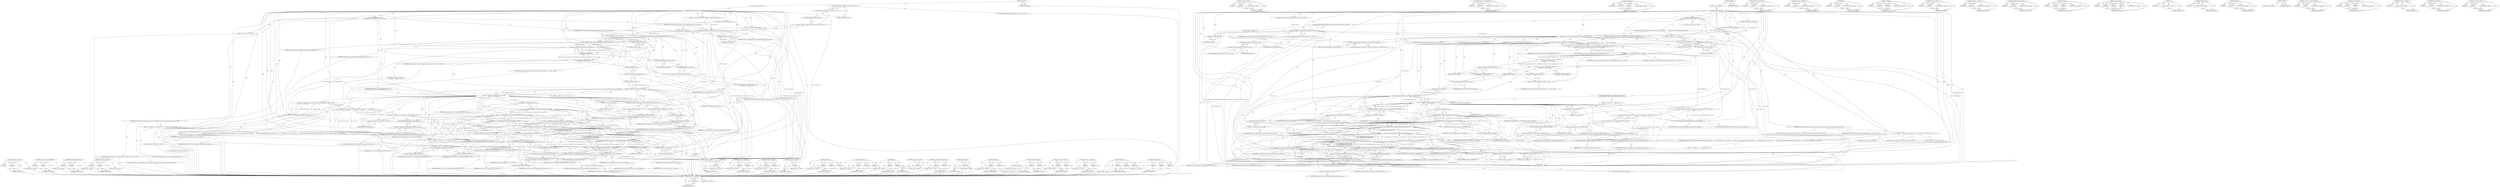 digraph "&lt;operator&gt;.notEquals" {
vulnerable_256 [label=<(METHOD,&lt;operator&gt;.equals)>];
vulnerable_257 [label=<(PARAM,p1)>];
vulnerable_258 [label=<(PARAM,p2)>];
vulnerable_259 [label=<(BLOCK,&lt;empty&gt;,&lt;empty&gt;)>];
vulnerable_260 [label=<(METHOD_RETURN,ANY)>];
vulnerable_236 [label=<(METHOD,&lt;operator&gt;.arithmeticShiftRight)>];
vulnerable_237 [label=<(PARAM,p1)>];
vulnerable_238 [label=<(PARAM,p2)>];
vulnerable_239 [label=<(BLOCK,&lt;empty&gt;,&lt;empty&gt;)>];
vulnerable_240 [label=<(METHOD_RETURN,ANY)>];
vulnerable_185 [label=<(METHOD,CanRequestObjectPermission)>];
vulnerable_186 [label=<(PARAM,p1)>];
vulnerable_187 [label=<(PARAM,p2)>];
vulnerable_188 [label=<(BLOCK,&lt;empty&gt;,&lt;empty&gt;)>];
vulnerable_189 [label=<(METHOD_RETURN,ANY)>];
vulnerable_211 [label=<(METHOD,&lt;operator&gt;.notEquals)>];
vulnerable_212 [label=<(PARAM,p1)>];
vulnerable_213 [label=<(PARAM,p2)>];
vulnerable_214 [label=<(BLOCK,&lt;empty&gt;,&lt;empty&gt;)>];
vulnerable_215 [label=<(METHOD_RETURN,ANY)>];
vulnerable_6 [label=<(METHOD,&lt;global&gt;)<SUB>1</SUB>>];
vulnerable_7 [label=<(BLOCK,&lt;empty&gt;,&lt;empty&gt;)<SUB>1</SUB>>];
vulnerable_8 [label=<(METHOD,HasDevicePermission)<SUB>1</SUB>>];
vulnerable_9 [label=<(PARAM,const GURL&amp; requesting_origin)<SUB>2</SUB>>];
vulnerable_10 [label=<(PARAM,const GURL&amp; embedding_origin)<SUB>3</SUB>>];
vulnerable_11 [label="<(PARAM,const device::mojom::UsbDeviceInfo&amp; device_info)<SUB>4</SUB>>"];
vulnerable_12 [label="<(BLOCK,{
   if (UsbBlocklist::Get().IsExcluded(device_...,{
   if (UsbBlocklist::Get().IsExcluded(device_...)<SUB>4</SUB>>"];
vulnerable_13 [label="<(CONTROL_STRUCTURE,IF,if (UsbBlocklist::Get().IsExcluded(device_info)))<SUB>5</SUB>>"];
vulnerable_14 [label="<(IsExcluded,UsbBlocklist::Get().IsExcluded(device_info))<SUB>5</SUB>>"];
vulnerable_15 [label="<(&lt;operator&gt;.fieldAccess,UsbBlocklist::Get().IsExcluded)<SUB>5</SUB>>"];
vulnerable_16 [label="<(UsbBlocklist.Get,UsbBlocklist::Get())<SUB>5</SUB>>"];
vulnerable_17 [label="<(&lt;operator&gt;.fieldAccess,UsbBlocklist::Get)<SUB>5</SUB>>"];
vulnerable_18 [label="<(IDENTIFIER,UsbBlocklist,UsbBlocklist::Get())<SUB>5</SUB>>"];
vulnerable_19 [label=<(FIELD_IDENTIFIER,Get,Get)<SUB>5</SUB>>];
vulnerable_20 [label=<(FIELD_IDENTIFIER,IsExcluded,IsExcluded)<SUB>5</SUB>>];
vulnerable_21 [label="<(IDENTIFIER,device_info,UsbBlocklist::Get().IsExcluded(device_info))<SUB>5</SUB>>"];
vulnerable_22 [label=<(BLOCK,&lt;empty&gt;,&lt;empty&gt;)<SUB>6</SUB>>];
vulnerable_23 [label=<(RETURN,return false;,return false;)<SUB>6</SUB>>];
vulnerable_24 [label=<(LITERAL,false,return false;)<SUB>6</SUB>>];
vulnerable_25 [label=<(CONTROL_STRUCTURE,IF,if (!CanRequestObjectPermission(requesting_origin, embedding_origin)))<SUB>8</SUB>>];
vulnerable_26 [label=<(&lt;operator&gt;.logicalNot,!CanRequestObjectPermission(requesting_origin, ...)<SUB>8</SUB>>];
vulnerable_27 [label=<(CanRequestObjectPermission,CanRequestObjectPermission(requesting_origin, e...)<SUB>8</SUB>>];
vulnerable_28 [label=<(IDENTIFIER,requesting_origin,CanRequestObjectPermission(requesting_origin, e...)<SUB>8</SUB>>];
vulnerable_29 [label=<(IDENTIFIER,embedding_origin,CanRequestObjectPermission(requesting_origin, e...)<SUB>8</SUB>>];
vulnerable_30 [label=<(BLOCK,&lt;empty&gt;,&lt;empty&gt;)<SUB>9</SUB>>];
vulnerable_31 [label=<(RETURN,return false;,return false;)<SUB>9</SUB>>];
vulnerable_32 [label=<(LITERAL,false,return false;)<SUB>9</SUB>>];
vulnerable_33 [label="<(LOCAL,auto it: auto)<SUB>11</SUB>>"];
vulnerable_34 [label="<(&lt;operator&gt;.assignment,it = ephemeral_devices_.find(
      std::make_p...)<SUB>11</SUB>>"];
vulnerable_35 [label="<(IDENTIFIER,it,it = ephemeral_devices_.find(
      std::make_p...)<SUB>11</SUB>>"];
vulnerable_36 [label="<(find,ephemeral_devices_.find(
      std::make_pair(r...)<SUB>11</SUB>>"];
vulnerable_37 [label=<(&lt;operator&gt;.fieldAccess,ephemeral_devices_.find)<SUB>11</SUB>>];
vulnerable_38 [label="<(IDENTIFIER,ephemeral_devices_,ephemeral_devices_.find(
      std::make_pair(r...)<SUB>11</SUB>>"];
vulnerable_39 [label=<(FIELD_IDENTIFIER,find,find)<SUB>11</SUB>>];
vulnerable_40 [label="<(std.make_pair,std::make_pair(requesting_origin, embedding_ori...)<SUB>12</SUB>>"];
vulnerable_41 [label="<(&lt;operator&gt;.fieldAccess,std::make_pair)<SUB>12</SUB>>"];
vulnerable_42 [label="<(IDENTIFIER,std,std::make_pair(requesting_origin, embedding_ori...)<SUB>12</SUB>>"];
vulnerable_43 [label=<(FIELD_IDENTIFIER,make_pair,make_pair)<SUB>12</SUB>>];
vulnerable_44 [label="<(IDENTIFIER,requesting_origin,std::make_pair(requesting_origin, embedding_ori...)<SUB>12</SUB>>"];
vulnerable_45 [label="<(IDENTIFIER,embedding_origin,std::make_pair(requesting_origin, embedding_ori...)<SUB>12</SUB>>"];
vulnerable_46 [label="<(CONTROL_STRUCTURE,IF,if (it != ephemeral_devices_.end() &amp;&amp;
      base::ContainsKey(it-&gt;second, device_info.guid)))<SUB>13</SUB>>"];
vulnerable_47 [label="<(&lt;operator&gt;.logicalAnd,it != ephemeral_devices_.end() &amp;&amp;
      base::C...)<SUB>13</SUB>>"];
vulnerable_48 [label=<(&lt;operator&gt;.notEquals,it != ephemeral_devices_.end())<SUB>13</SUB>>];
vulnerable_49 [label=<(IDENTIFIER,it,it != ephemeral_devices_.end())<SUB>13</SUB>>];
vulnerable_50 [label=<(end,ephemeral_devices_.end())<SUB>13</SUB>>];
vulnerable_51 [label=<(&lt;operator&gt;.fieldAccess,ephemeral_devices_.end)<SUB>13</SUB>>];
vulnerable_52 [label=<(IDENTIFIER,ephemeral_devices_,ephemeral_devices_.end())<SUB>13</SUB>>];
vulnerable_53 [label=<(FIELD_IDENTIFIER,end,end)<SUB>13</SUB>>];
vulnerable_54 [label="<(base.ContainsKey,base::ContainsKey(it-&gt;second, device_info.guid))<SUB>14</SUB>>"];
vulnerable_55 [label="<(&lt;operator&gt;.fieldAccess,base::ContainsKey)<SUB>14</SUB>>"];
vulnerable_56 [label="<(IDENTIFIER,base,base::ContainsKey(it-&gt;second, device_info.guid))<SUB>14</SUB>>"];
vulnerable_57 [label=<(FIELD_IDENTIFIER,ContainsKey,ContainsKey)<SUB>14</SUB>>];
vulnerable_58 [label=<(&lt;operator&gt;.indirectFieldAccess,it-&gt;second)<SUB>14</SUB>>];
vulnerable_59 [label="<(IDENTIFIER,it,base::ContainsKey(it-&gt;second, device_info.guid))<SUB>14</SUB>>"];
vulnerable_60 [label=<(FIELD_IDENTIFIER,second,second)<SUB>14</SUB>>];
vulnerable_61 [label=<(&lt;operator&gt;.fieldAccess,device_info.guid)<SUB>14</SUB>>];
vulnerable_62 [label="<(IDENTIFIER,device_info,base::ContainsKey(it-&gt;second, device_info.guid))<SUB>14</SUB>>"];
vulnerable_63 [label=<(FIELD_IDENTIFIER,guid,guid)<SUB>14</SUB>>];
vulnerable_64 [label=<(BLOCK,{
    return true;
  },{
    return true;
  })<SUB>14</SUB>>];
vulnerable_65 [label=<(RETURN,return true;,return true;)<SUB>15</SUB>>];
vulnerable_66 [label=<(LITERAL,true,return true;)<SUB>15</SUB>>];
vulnerable_67 [label="<(&lt;operator&gt;.assignment,std::vector&lt;std::unique_ptr&lt;base::DictionaryVal...)<SUB>18</SUB>>"];
vulnerable_68 [label="<(&lt;operator&gt;.lessThan,std::vector&lt;std::unique_ptr&lt;base::DictionaryVal...)<SUB>18</SUB>>"];
vulnerable_69 [label="<(&lt;operator&gt;.lessThan,std::vector&lt;std::unique_ptr)<SUB>18</SUB>>"];
vulnerable_70 [label="<(&lt;operator&gt;.fieldAccess,std::vector)<SUB>18</SUB>>"];
vulnerable_71 [label="<(IDENTIFIER,std,std::vector&lt;std::unique_ptr)<SUB>18</SUB>>"];
vulnerable_72 [label=<(FIELD_IDENTIFIER,vector,vector)<SUB>18</SUB>>];
vulnerable_73 [label="<(&lt;operator&gt;.fieldAccess,std::unique_ptr)<SUB>18</SUB>>"];
vulnerable_74 [label="<(IDENTIFIER,std,std::vector&lt;std::unique_ptr)<SUB>18</SUB>>"];
vulnerable_75 [label=<(FIELD_IDENTIFIER,unique_ptr,unique_ptr)<SUB>18</SUB>>];
vulnerable_76 [label="<(&lt;operator&gt;.arithmeticShiftRight,base::DictionaryValue&gt;&gt; device_list)<SUB>18</SUB>>"];
vulnerable_77 [label="<(&lt;operator&gt;.fieldAccess,base::DictionaryValue)<SUB>18</SUB>>"];
vulnerable_78 [label="<(IDENTIFIER,base,base::DictionaryValue&gt;&gt; device_list)<SUB>18</SUB>>"];
vulnerable_79 [label=<(FIELD_IDENTIFIER,DictionaryValue,DictionaryValue)<SUB>18</SUB>>];
vulnerable_80 [label="<(IDENTIFIER,device_list,base::DictionaryValue&gt;&gt; device_list)<SUB>18</SUB>>"];
vulnerable_81 [label=<(GetGrantedObjects,GetGrantedObjects(requesting_origin, embedding_...)<SUB>19</SUB>>];
vulnerable_82 [label=<(IDENTIFIER,requesting_origin,GetGrantedObjects(requesting_origin, embedding_...)<SUB>19</SUB>>];
vulnerable_83 [label=<(IDENTIFIER,embedding_origin,GetGrantedObjects(requesting_origin, embedding_...)<SUB>19</SUB>>];
vulnerable_84 [label="<(CONTROL_STRUCTURE,FOR,for (const std::unique_ptr&lt;base::DictionaryValue&gt;&amp; device_dict:device_list))<SUB>20</SUB>>"];
vulnerable_85 [label="<(IDENTIFIER,device_list,for (const std::unique_ptr&lt;base::DictionaryValu...)<SUB>21</SUB>>"];
vulnerable_86 [label="<(LOCAL,const std.unique_ptr&lt;base.DictionaryValue&gt; device_dict: std.unique_ptr&lt;base.DictionaryValue&gt;)<SUB>20</SUB>>"];
vulnerable_87 [label=<(BLOCK,{
    int vendor_id;
    int product_id;
    ba...,{
    int vendor_id;
    int product_id;
    ba...)<SUB>21</SUB>>];
vulnerable_88 [label="<(LOCAL,int vendor_id: int)<SUB>22</SUB>>"];
vulnerable_89 [label="<(LOCAL,int product_id: int)<SUB>23</SUB>>"];
vulnerable_90 [label="<(LOCAL,base.string16 serial_number: base.string16)<SUB>24</SUB>>"];
vulnerable_91 [label=<(CONTROL_STRUCTURE,IF,if (device_dict-&gt;GetInteger(kVendorIdKey, &amp;vendor_id) &amp;&amp;
        device_info.vendor_id == vendor_id &amp;&amp;
        device_dict-&gt;GetInteger(kProductIdKey, &amp;product_id) &amp;&amp;
        device_info.product_id == product_id &amp;&amp;
        device_dict-&gt;GetString(kSerialNumberKey, &amp;serial_number) &amp;&amp;
        device_info.serial_number == serial_number))<SUB>25</SUB>>];
vulnerable_92 [label=<(&lt;operator&gt;.logicalAnd,device_dict-&gt;GetInteger(kVendorIdKey, &amp;vendor_i...)<SUB>25</SUB>>];
vulnerable_93 [label=<(&lt;operator&gt;.logicalAnd,device_dict-&gt;GetInteger(kVendorIdKey, &amp;vendor_i...)<SUB>25</SUB>>];
vulnerable_94 [label=<(&lt;operator&gt;.logicalAnd,device_dict-&gt;GetInteger(kVendorIdKey, &amp;vendor_i...)<SUB>25</SUB>>];
vulnerable_95 [label=<(&lt;operator&gt;.logicalAnd,device_dict-&gt;GetInteger(kVendorIdKey, &amp;vendor_i...)<SUB>25</SUB>>];
vulnerable_96 [label=<(&lt;operator&gt;.logicalAnd,device_dict-&gt;GetInteger(kVendorIdKey, &amp;vendor_i...)<SUB>25</SUB>>];
vulnerable_97 [label=<(GetInteger,device_dict-&gt;GetInteger(kVendorIdKey, &amp;vendor_id))<SUB>25</SUB>>];
vulnerable_98 [label=<(&lt;operator&gt;.indirectFieldAccess,device_dict-&gt;GetInteger)<SUB>25</SUB>>];
vulnerable_99 [label=<(IDENTIFIER,device_dict,device_dict-&gt;GetInteger(kVendorIdKey, &amp;vendor_id))<SUB>25</SUB>>];
vulnerable_100 [label=<(FIELD_IDENTIFIER,GetInteger,GetInteger)<SUB>25</SUB>>];
vulnerable_101 [label=<(IDENTIFIER,kVendorIdKey,device_dict-&gt;GetInteger(kVendorIdKey, &amp;vendor_id))<SUB>25</SUB>>];
vulnerable_102 [label=<(&lt;operator&gt;.addressOf,&amp;vendor_id)<SUB>25</SUB>>];
vulnerable_103 [label=<(IDENTIFIER,vendor_id,device_dict-&gt;GetInteger(kVendorIdKey, &amp;vendor_id))<SUB>25</SUB>>];
vulnerable_104 [label=<(&lt;operator&gt;.equals,device_info.vendor_id == vendor_id)<SUB>26</SUB>>];
vulnerable_105 [label=<(&lt;operator&gt;.fieldAccess,device_info.vendor_id)<SUB>26</SUB>>];
vulnerable_106 [label=<(IDENTIFIER,device_info,device_info.vendor_id == vendor_id)<SUB>26</SUB>>];
vulnerable_107 [label=<(FIELD_IDENTIFIER,vendor_id,vendor_id)<SUB>26</SUB>>];
vulnerable_108 [label=<(IDENTIFIER,vendor_id,device_info.vendor_id == vendor_id)<SUB>26</SUB>>];
vulnerable_109 [label=<(GetInteger,device_dict-&gt;GetInteger(kProductIdKey, &amp;product...)<SUB>27</SUB>>];
vulnerable_110 [label=<(&lt;operator&gt;.indirectFieldAccess,device_dict-&gt;GetInteger)<SUB>27</SUB>>];
vulnerable_111 [label=<(IDENTIFIER,device_dict,device_dict-&gt;GetInteger(kProductIdKey, &amp;product...)<SUB>27</SUB>>];
vulnerable_112 [label=<(FIELD_IDENTIFIER,GetInteger,GetInteger)<SUB>27</SUB>>];
vulnerable_113 [label=<(IDENTIFIER,kProductIdKey,device_dict-&gt;GetInteger(kProductIdKey, &amp;product...)<SUB>27</SUB>>];
vulnerable_114 [label=<(&lt;operator&gt;.addressOf,&amp;product_id)<SUB>27</SUB>>];
vulnerable_115 [label=<(IDENTIFIER,product_id,device_dict-&gt;GetInteger(kProductIdKey, &amp;product...)<SUB>27</SUB>>];
vulnerable_116 [label=<(&lt;operator&gt;.equals,device_info.product_id == product_id)<SUB>28</SUB>>];
vulnerable_117 [label=<(&lt;operator&gt;.fieldAccess,device_info.product_id)<SUB>28</SUB>>];
vulnerable_118 [label=<(IDENTIFIER,device_info,device_info.product_id == product_id)<SUB>28</SUB>>];
vulnerable_119 [label=<(FIELD_IDENTIFIER,product_id,product_id)<SUB>28</SUB>>];
vulnerable_120 [label=<(IDENTIFIER,product_id,device_info.product_id == product_id)<SUB>28</SUB>>];
vulnerable_121 [label=<(GetString,device_dict-&gt;GetString(kSerialNumberKey, &amp;seria...)<SUB>29</SUB>>];
vulnerable_122 [label=<(&lt;operator&gt;.indirectFieldAccess,device_dict-&gt;GetString)<SUB>29</SUB>>];
vulnerable_123 [label=<(IDENTIFIER,device_dict,device_dict-&gt;GetString(kSerialNumberKey, &amp;seria...)<SUB>29</SUB>>];
vulnerable_124 [label=<(FIELD_IDENTIFIER,GetString,GetString)<SUB>29</SUB>>];
vulnerable_125 [label=<(IDENTIFIER,kSerialNumberKey,device_dict-&gt;GetString(kSerialNumberKey, &amp;seria...)<SUB>29</SUB>>];
vulnerable_126 [label=<(&lt;operator&gt;.addressOf,&amp;serial_number)<SUB>29</SUB>>];
vulnerable_127 [label=<(IDENTIFIER,serial_number,device_dict-&gt;GetString(kSerialNumberKey, &amp;seria...)<SUB>29</SUB>>];
vulnerable_128 [label=<(&lt;operator&gt;.equals,device_info.serial_number == serial_number)<SUB>30</SUB>>];
vulnerable_129 [label=<(&lt;operator&gt;.fieldAccess,device_info.serial_number)<SUB>30</SUB>>];
vulnerable_130 [label=<(IDENTIFIER,device_info,device_info.serial_number == serial_number)<SUB>30</SUB>>];
vulnerable_131 [label=<(FIELD_IDENTIFIER,serial_number,serial_number)<SUB>30</SUB>>];
vulnerable_132 [label=<(IDENTIFIER,serial_number,device_info.serial_number == serial_number)<SUB>30</SUB>>];
vulnerable_133 [label=<(BLOCK,{
      return true;
    },{
      return true;
    })<SUB>30</SUB>>];
vulnerable_134 [label=<(RETURN,return true;,return true;)<SUB>31</SUB>>];
vulnerable_135 [label=<(LITERAL,true,return true;)<SUB>31</SUB>>];
vulnerable_136 [label=<(RETURN,return false;,return false;)<SUB>35</SUB>>];
vulnerable_137 [label=<(LITERAL,false,return false;)<SUB>35</SUB>>];
vulnerable_138 [label=<(METHOD_RETURN,bool)<SUB>1</SUB>>];
vulnerable_140 [label=<(METHOD_RETURN,ANY)<SUB>1</SUB>>];
vulnerable_216 [label=<(METHOD,end)>];
vulnerable_217 [label=<(PARAM,p1)>];
vulnerable_218 [label=<(BLOCK,&lt;empty&gt;,&lt;empty&gt;)>];
vulnerable_219 [label=<(METHOD_RETURN,ANY)>];
vulnerable_172 [label=<(METHOD,&lt;operator&gt;.fieldAccess)>];
vulnerable_173 [label=<(PARAM,p1)>];
vulnerable_174 [label=<(PARAM,p2)>];
vulnerable_175 [label=<(BLOCK,&lt;empty&gt;,&lt;empty&gt;)>];
vulnerable_176 [label=<(METHOD_RETURN,ANY)>];
vulnerable_206 [label=<(METHOD,&lt;operator&gt;.logicalAnd)>];
vulnerable_207 [label=<(PARAM,p1)>];
vulnerable_208 [label=<(PARAM,p2)>];
vulnerable_209 [label=<(BLOCK,&lt;empty&gt;,&lt;empty&gt;)>];
vulnerable_210 [label=<(METHOD_RETURN,ANY)>];
vulnerable_252 [label=<(METHOD,&lt;operator&gt;.addressOf)>];
vulnerable_253 [label=<(PARAM,p1)>];
vulnerable_254 [label=<(BLOCK,&lt;empty&gt;,&lt;empty&gt;)>];
vulnerable_255 [label=<(METHOD_RETURN,ANY)>];
vulnerable_261 [label=<(METHOD,GetString)>];
vulnerable_262 [label=<(PARAM,p1)>];
vulnerable_263 [label=<(PARAM,p2)>];
vulnerable_264 [label=<(PARAM,p3)>];
vulnerable_265 [label=<(BLOCK,&lt;empty&gt;,&lt;empty&gt;)>];
vulnerable_266 [label=<(METHOD_RETURN,ANY)>];
vulnerable_200 [label=<(METHOD,std.make_pair)>];
vulnerable_201 [label=<(PARAM,p1)>];
vulnerable_202 [label=<(PARAM,p2)>];
vulnerable_203 [label=<(PARAM,p3)>];
vulnerable_204 [label=<(BLOCK,&lt;empty&gt;,&lt;empty&gt;)>];
vulnerable_205 [label=<(METHOD_RETURN,ANY)>];
vulnerable_195 [label=<(METHOD,find)>];
vulnerable_196 [label=<(PARAM,p1)>];
vulnerable_197 [label=<(PARAM,p2)>];
vulnerable_198 [label=<(BLOCK,&lt;empty&gt;,&lt;empty&gt;)>];
vulnerable_199 [label=<(METHOD_RETURN,ANY)>];
vulnerable_181 [label=<(METHOD,&lt;operator&gt;.logicalNot)>];
vulnerable_182 [label=<(PARAM,p1)>];
vulnerable_183 [label=<(BLOCK,&lt;empty&gt;,&lt;empty&gt;)>];
vulnerable_184 [label=<(METHOD_RETURN,ANY)>];
vulnerable_226 [label=<(METHOD,&lt;operator&gt;.indirectFieldAccess)>];
vulnerable_227 [label=<(PARAM,p1)>];
vulnerable_228 [label=<(PARAM,p2)>];
vulnerable_229 [label=<(BLOCK,&lt;empty&gt;,&lt;empty&gt;)>];
vulnerable_230 [label=<(METHOD_RETURN,ANY)>];
vulnerable_177 [label=<(METHOD,UsbBlocklist.Get)>];
vulnerable_178 [label=<(PARAM,p1)>];
vulnerable_179 [label=<(BLOCK,&lt;empty&gt;,&lt;empty&gt;)>];
vulnerable_180 [label=<(METHOD_RETURN,ANY)>];
vulnerable_167 [label=<(METHOD,IsExcluded)>];
vulnerable_168 [label=<(PARAM,p1)>];
vulnerable_169 [label=<(PARAM,p2)>];
vulnerable_170 [label=<(BLOCK,&lt;empty&gt;,&lt;empty&gt;)>];
vulnerable_171 [label=<(METHOD_RETURN,ANY)>];
vulnerable_161 [label=<(METHOD,&lt;global&gt;)<SUB>1</SUB>>];
vulnerable_162 [label=<(BLOCK,&lt;empty&gt;,&lt;empty&gt;)>];
vulnerable_163 [label=<(METHOD_RETURN,ANY)>];
vulnerable_241 [label=<(METHOD,GetGrantedObjects)>];
vulnerable_242 [label=<(PARAM,p1)>];
vulnerable_243 [label=<(PARAM,p2)>];
vulnerable_244 [label=<(BLOCK,&lt;empty&gt;,&lt;empty&gt;)>];
vulnerable_245 [label=<(METHOD_RETURN,ANY)>];
vulnerable_231 [label=<(METHOD,&lt;operator&gt;.lessThan)>];
vulnerable_232 [label=<(PARAM,p1)>];
vulnerable_233 [label=<(PARAM,p2)>];
vulnerable_234 [label=<(BLOCK,&lt;empty&gt;,&lt;empty&gt;)>];
vulnerable_235 [label=<(METHOD_RETURN,ANY)>];
vulnerable_190 [label=<(METHOD,&lt;operator&gt;.assignment)>];
vulnerable_191 [label=<(PARAM,p1)>];
vulnerable_192 [label=<(PARAM,p2)>];
vulnerable_193 [label=<(BLOCK,&lt;empty&gt;,&lt;empty&gt;)>];
vulnerable_194 [label=<(METHOD_RETURN,ANY)>];
vulnerable_246 [label=<(METHOD,GetInteger)>];
vulnerable_247 [label=<(PARAM,p1)>];
vulnerable_248 [label=<(PARAM,p2)>];
vulnerable_249 [label=<(PARAM,p3)>];
vulnerable_250 [label=<(BLOCK,&lt;empty&gt;,&lt;empty&gt;)>];
vulnerable_251 [label=<(METHOD_RETURN,ANY)>];
vulnerable_220 [label=<(METHOD,base.ContainsKey)>];
vulnerable_221 [label=<(PARAM,p1)>];
vulnerable_222 [label=<(PARAM,p2)>];
vulnerable_223 [label=<(PARAM,p3)>];
vulnerable_224 [label=<(BLOCK,&lt;empty&gt;,&lt;empty&gt;)>];
vulnerable_225 [label=<(METHOD_RETURN,ANY)>];
fixed_270 [label=<(METHOD,&lt;operator&gt;.addressOf)>];
fixed_271 [label=<(PARAM,p1)>];
fixed_272 [label=<(BLOCK,&lt;empty&gt;,&lt;empty&gt;)>];
fixed_273 [label=<(METHOD_RETURN,ANY)>];
fixed_249 [label=<(METHOD,&lt;operator&gt;.lessThan)>];
fixed_250 [label=<(PARAM,p1)>];
fixed_251 [label=<(PARAM,p2)>];
fixed_252 [label=<(BLOCK,&lt;empty&gt;,&lt;empty&gt;)>];
fixed_253 [label=<(METHOD_RETURN,ANY)>];
fixed_199 [label=<(METHOD,&lt;operator&gt;.indirectFieldAccess)>];
fixed_200 [label=<(PARAM,p1)>];
fixed_201 [label=<(PARAM,p2)>];
fixed_202 [label=<(BLOCK,&lt;empty&gt;,&lt;empty&gt;)>];
fixed_203 [label=<(METHOD_RETURN,ANY)>];
fixed_223 [label=<(METHOD,std.make_pair)>];
fixed_224 [label=<(PARAM,p1)>];
fixed_225 [label=<(PARAM,p2)>];
fixed_226 [label=<(PARAM,p3)>];
fixed_227 [label=<(BLOCK,&lt;empty&gt;,&lt;empty&gt;)>];
fixed_228 [label=<(METHOD_RETURN,ANY)>];
fixed_6 [label=<(METHOD,&lt;global&gt;)<SUB>1</SUB>>];
fixed_7 [label=<(BLOCK,&lt;empty&gt;,&lt;empty&gt;)<SUB>1</SUB>>];
fixed_8 [label=<(METHOD,HasDevicePermission)<SUB>1</SUB>>];
fixed_9 [label=<(PARAM,const GURL&amp; requesting_origin)<SUB>2</SUB>>];
fixed_10 [label=<(PARAM,const GURL&amp; embedding_origin)<SUB>3</SUB>>];
fixed_11 [label="<(PARAM,const device::mojom::UsbDeviceInfo&amp; device_info)<SUB>4</SUB>>"];
fixed_12 [label="<(BLOCK,{
   if (UsbBlocklist::Get().IsExcluded(device_...,{
   if (UsbBlocklist::Get().IsExcluded(device_...)<SUB>4</SUB>>"];
fixed_13 [label="<(CONTROL_STRUCTURE,IF,if (UsbBlocklist::Get().IsExcluded(device_info)))<SUB>5</SUB>>"];
fixed_14 [label="<(IsExcluded,UsbBlocklist::Get().IsExcluded(device_info))<SUB>5</SUB>>"];
fixed_15 [label="<(&lt;operator&gt;.fieldAccess,UsbBlocklist::Get().IsExcluded)<SUB>5</SUB>>"];
fixed_16 [label="<(UsbBlocklist.Get,UsbBlocklist::Get())<SUB>5</SUB>>"];
fixed_17 [label="<(&lt;operator&gt;.fieldAccess,UsbBlocklist::Get)<SUB>5</SUB>>"];
fixed_18 [label="<(IDENTIFIER,UsbBlocklist,UsbBlocklist::Get())<SUB>5</SUB>>"];
fixed_19 [label=<(FIELD_IDENTIFIER,Get,Get)<SUB>5</SUB>>];
fixed_20 [label=<(FIELD_IDENTIFIER,IsExcluded,IsExcluded)<SUB>5</SUB>>];
fixed_21 [label="<(IDENTIFIER,device_info,UsbBlocklist::Get().IsExcluded(device_info))<SUB>5</SUB>>"];
fixed_22 [label=<(BLOCK,&lt;empty&gt;,&lt;empty&gt;)<SUB>6</SUB>>];
fixed_23 [label=<(RETURN,return false;,return false;)<SUB>6</SUB>>];
fixed_24 [label=<(LITERAL,false,return false;)<SUB>6</SUB>>];
fixed_25 [label=<(CONTROL_STRUCTURE,IF,if (usb_policy_allowed_devices_-&gt;IsDeviceAllowed(
          requesting_origin, embedding_origin, device_info)))<SUB>8</SUB>>];
fixed_26 [label=<(IsDeviceAllowed,usb_policy_allowed_devices_-&gt;IsDeviceAllowed(
 ...)<SUB>8</SUB>>];
fixed_27 [label=<(&lt;operator&gt;.indirectFieldAccess,usb_policy_allowed_devices_-&gt;IsDeviceAllowed)<SUB>8</SUB>>];
fixed_28 [label=<(IDENTIFIER,usb_policy_allowed_devices_,usb_policy_allowed_devices_-&gt;IsDeviceAllowed(
 ...)<SUB>8</SUB>>];
fixed_29 [label=<(FIELD_IDENTIFIER,IsDeviceAllowed,IsDeviceAllowed)<SUB>8</SUB>>];
fixed_30 [label=<(IDENTIFIER,requesting_origin,usb_policy_allowed_devices_-&gt;IsDeviceAllowed(
 ...)<SUB>9</SUB>>];
fixed_31 [label=<(IDENTIFIER,embedding_origin,usb_policy_allowed_devices_-&gt;IsDeviceAllowed(
 ...)<SUB>9</SUB>>];
fixed_32 [label=<(IDENTIFIER,device_info,usb_policy_allowed_devices_-&gt;IsDeviceAllowed(
 ...)<SUB>9</SUB>>];
fixed_33 [label=<(BLOCK,{
    return true;
  },{
    return true;
  })<SUB>9</SUB>>];
fixed_34 [label=<(RETURN,return true;,return true;)<SUB>10</SUB>>];
fixed_35 [label=<(LITERAL,true,return true;)<SUB>10</SUB>>];
fixed_36 [label=<(CONTROL_STRUCTURE,IF,if (!CanRequestObjectPermission(requesting_origin, embedding_origin)))<SUB>13</SUB>>];
fixed_37 [label=<(&lt;operator&gt;.logicalNot,!CanRequestObjectPermission(requesting_origin, ...)<SUB>13</SUB>>];
fixed_38 [label=<(CanRequestObjectPermission,CanRequestObjectPermission(requesting_origin, e...)<SUB>13</SUB>>];
fixed_39 [label=<(IDENTIFIER,requesting_origin,CanRequestObjectPermission(requesting_origin, e...)<SUB>13</SUB>>];
fixed_40 [label=<(IDENTIFIER,embedding_origin,CanRequestObjectPermission(requesting_origin, e...)<SUB>13</SUB>>];
fixed_41 [label=<(BLOCK,&lt;empty&gt;,&lt;empty&gt;)<SUB>14</SUB>>];
fixed_42 [label=<(RETURN,return false;,return false;)<SUB>14</SUB>>];
fixed_43 [label=<(LITERAL,false,return false;)<SUB>14</SUB>>];
fixed_44 [label="<(LOCAL,auto it: auto)<SUB>16</SUB>>"];
fixed_45 [label="<(&lt;operator&gt;.assignment,it = ephemeral_devices_.find(
      std::make_p...)<SUB>16</SUB>>"];
fixed_46 [label="<(IDENTIFIER,it,it = ephemeral_devices_.find(
      std::make_p...)<SUB>16</SUB>>"];
fixed_47 [label="<(find,ephemeral_devices_.find(
      std::make_pair(r...)<SUB>16</SUB>>"];
fixed_48 [label=<(&lt;operator&gt;.fieldAccess,ephemeral_devices_.find)<SUB>16</SUB>>];
fixed_49 [label="<(IDENTIFIER,ephemeral_devices_,ephemeral_devices_.find(
      std::make_pair(r...)<SUB>16</SUB>>"];
fixed_50 [label=<(FIELD_IDENTIFIER,find,find)<SUB>16</SUB>>];
fixed_51 [label="<(std.make_pair,std::make_pair(requesting_origin, embedding_ori...)<SUB>17</SUB>>"];
fixed_52 [label="<(&lt;operator&gt;.fieldAccess,std::make_pair)<SUB>17</SUB>>"];
fixed_53 [label="<(IDENTIFIER,std,std::make_pair(requesting_origin, embedding_ori...)<SUB>17</SUB>>"];
fixed_54 [label=<(FIELD_IDENTIFIER,make_pair,make_pair)<SUB>17</SUB>>];
fixed_55 [label="<(IDENTIFIER,requesting_origin,std::make_pair(requesting_origin, embedding_ori...)<SUB>17</SUB>>"];
fixed_56 [label="<(IDENTIFIER,embedding_origin,std::make_pair(requesting_origin, embedding_ori...)<SUB>17</SUB>>"];
fixed_57 [label="<(CONTROL_STRUCTURE,IF,if (it != ephemeral_devices_.end() &amp;&amp;
      base::ContainsKey(it-&gt;second, device_info.guid)))<SUB>18</SUB>>"];
fixed_58 [label="<(&lt;operator&gt;.logicalAnd,it != ephemeral_devices_.end() &amp;&amp;
      base::C...)<SUB>18</SUB>>"];
fixed_59 [label=<(&lt;operator&gt;.notEquals,it != ephemeral_devices_.end())<SUB>18</SUB>>];
fixed_60 [label=<(IDENTIFIER,it,it != ephemeral_devices_.end())<SUB>18</SUB>>];
fixed_61 [label=<(end,ephemeral_devices_.end())<SUB>18</SUB>>];
fixed_62 [label=<(&lt;operator&gt;.fieldAccess,ephemeral_devices_.end)<SUB>18</SUB>>];
fixed_63 [label=<(IDENTIFIER,ephemeral_devices_,ephemeral_devices_.end())<SUB>18</SUB>>];
fixed_64 [label=<(FIELD_IDENTIFIER,end,end)<SUB>18</SUB>>];
fixed_65 [label="<(base.ContainsKey,base::ContainsKey(it-&gt;second, device_info.guid))<SUB>19</SUB>>"];
fixed_66 [label="<(&lt;operator&gt;.fieldAccess,base::ContainsKey)<SUB>19</SUB>>"];
fixed_67 [label="<(IDENTIFIER,base,base::ContainsKey(it-&gt;second, device_info.guid))<SUB>19</SUB>>"];
fixed_68 [label=<(FIELD_IDENTIFIER,ContainsKey,ContainsKey)<SUB>19</SUB>>];
fixed_69 [label=<(&lt;operator&gt;.indirectFieldAccess,it-&gt;second)<SUB>19</SUB>>];
fixed_70 [label="<(IDENTIFIER,it,base::ContainsKey(it-&gt;second, device_info.guid))<SUB>19</SUB>>"];
fixed_71 [label=<(FIELD_IDENTIFIER,second,second)<SUB>19</SUB>>];
fixed_72 [label=<(&lt;operator&gt;.fieldAccess,device_info.guid)<SUB>19</SUB>>];
fixed_73 [label="<(IDENTIFIER,device_info,base::ContainsKey(it-&gt;second, device_info.guid))<SUB>19</SUB>>"];
fixed_74 [label=<(FIELD_IDENTIFIER,guid,guid)<SUB>19</SUB>>];
fixed_75 [label=<(BLOCK,{
    return true;
  },{
    return true;
  })<SUB>19</SUB>>];
fixed_76 [label=<(RETURN,return true;,return true;)<SUB>20</SUB>>];
fixed_77 [label=<(LITERAL,true,return true;)<SUB>20</SUB>>];
fixed_78 [label="<(&lt;operator&gt;.assignment,std::vector&lt;std::unique_ptr&lt;base::DictionaryVal...)<SUB>23</SUB>>"];
fixed_79 [label="<(&lt;operator&gt;.lessThan,std::vector&lt;std::unique_ptr&lt;base::DictionaryVal...)<SUB>23</SUB>>"];
fixed_80 [label="<(&lt;operator&gt;.lessThan,std::vector&lt;std::unique_ptr)<SUB>23</SUB>>"];
fixed_81 [label="<(&lt;operator&gt;.fieldAccess,std::vector)<SUB>23</SUB>>"];
fixed_82 [label="<(IDENTIFIER,std,std::vector&lt;std::unique_ptr)<SUB>23</SUB>>"];
fixed_83 [label=<(FIELD_IDENTIFIER,vector,vector)<SUB>23</SUB>>];
fixed_84 [label="<(&lt;operator&gt;.fieldAccess,std::unique_ptr)<SUB>23</SUB>>"];
fixed_85 [label="<(IDENTIFIER,std,std::vector&lt;std::unique_ptr)<SUB>23</SUB>>"];
fixed_86 [label=<(FIELD_IDENTIFIER,unique_ptr,unique_ptr)<SUB>23</SUB>>];
fixed_87 [label="<(&lt;operator&gt;.arithmeticShiftRight,base::DictionaryValue&gt;&gt; device_list)<SUB>23</SUB>>"];
fixed_88 [label="<(&lt;operator&gt;.fieldAccess,base::DictionaryValue)<SUB>23</SUB>>"];
fixed_89 [label="<(IDENTIFIER,base,base::DictionaryValue&gt;&gt; device_list)<SUB>23</SUB>>"];
fixed_90 [label=<(FIELD_IDENTIFIER,DictionaryValue,DictionaryValue)<SUB>23</SUB>>];
fixed_91 [label="<(IDENTIFIER,device_list,base::DictionaryValue&gt;&gt; device_list)<SUB>23</SUB>>"];
fixed_92 [label=<(GetGrantedObjects,GetGrantedObjects(requesting_origin, embedding_...)<SUB>24</SUB>>];
fixed_93 [label=<(IDENTIFIER,requesting_origin,GetGrantedObjects(requesting_origin, embedding_...)<SUB>24</SUB>>];
fixed_94 [label=<(IDENTIFIER,embedding_origin,GetGrantedObjects(requesting_origin, embedding_...)<SUB>24</SUB>>];
fixed_95 [label="<(CONTROL_STRUCTURE,FOR,for (const std::unique_ptr&lt;base::DictionaryValue&gt;&amp; device_dict:device_list))<SUB>25</SUB>>"];
fixed_96 [label="<(IDENTIFIER,device_list,for (const std::unique_ptr&lt;base::DictionaryValu...)<SUB>26</SUB>>"];
fixed_97 [label="<(LOCAL,const std.unique_ptr&lt;base.DictionaryValue&gt; device_dict: std.unique_ptr&lt;base.DictionaryValue&gt;)<SUB>25</SUB>>"];
fixed_98 [label=<(BLOCK,{
    int vendor_id;
    int product_id;
    ba...,{
    int vendor_id;
    int product_id;
    ba...)<SUB>26</SUB>>];
fixed_99 [label="<(LOCAL,int vendor_id: int)<SUB>27</SUB>>"];
fixed_100 [label="<(LOCAL,int product_id: int)<SUB>28</SUB>>"];
fixed_101 [label="<(LOCAL,base.string16 serial_number: base.string16)<SUB>29</SUB>>"];
fixed_102 [label=<(CONTROL_STRUCTURE,IF,if (device_dict-&gt;GetInteger(kVendorIdKey, &amp;vendor_id) &amp;&amp;
        device_info.vendor_id == vendor_id &amp;&amp;
        device_dict-&gt;GetInteger(kProductIdKey, &amp;product_id) &amp;&amp;
        device_info.product_id == product_id &amp;&amp;
        device_dict-&gt;GetString(kSerialNumberKey, &amp;serial_number) &amp;&amp;
        device_info.serial_number == serial_number))<SUB>30</SUB>>];
fixed_103 [label=<(&lt;operator&gt;.logicalAnd,device_dict-&gt;GetInteger(kVendorIdKey, &amp;vendor_i...)<SUB>30</SUB>>];
fixed_104 [label=<(&lt;operator&gt;.logicalAnd,device_dict-&gt;GetInteger(kVendorIdKey, &amp;vendor_i...)<SUB>30</SUB>>];
fixed_105 [label=<(&lt;operator&gt;.logicalAnd,device_dict-&gt;GetInteger(kVendorIdKey, &amp;vendor_i...)<SUB>30</SUB>>];
fixed_106 [label=<(&lt;operator&gt;.logicalAnd,device_dict-&gt;GetInteger(kVendorIdKey, &amp;vendor_i...)<SUB>30</SUB>>];
fixed_107 [label=<(&lt;operator&gt;.logicalAnd,device_dict-&gt;GetInteger(kVendorIdKey, &amp;vendor_i...)<SUB>30</SUB>>];
fixed_108 [label=<(GetInteger,device_dict-&gt;GetInteger(kVendorIdKey, &amp;vendor_id))<SUB>30</SUB>>];
fixed_109 [label=<(&lt;operator&gt;.indirectFieldAccess,device_dict-&gt;GetInteger)<SUB>30</SUB>>];
fixed_110 [label=<(IDENTIFIER,device_dict,device_dict-&gt;GetInteger(kVendorIdKey, &amp;vendor_id))<SUB>30</SUB>>];
fixed_111 [label=<(FIELD_IDENTIFIER,GetInteger,GetInteger)<SUB>30</SUB>>];
fixed_112 [label=<(IDENTIFIER,kVendorIdKey,device_dict-&gt;GetInteger(kVendorIdKey, &amp;vendor_id))<SUB>30</SUB>>];
fixed_113 [label=<(&lt;operator&gt;.addressOf,&amp;vendor_id)<SUB>30</SUB>>];
fixed_114 [label=<(IDENTIFIER,vendor_id,device_dict-&gt;GetInteger(kVendorIdKey, &amp;vendor_id))<SUB>30</SUB>>];
fixed_115 [label=<(&lt;operator&gt;.equals,device_info.vendor_id == vendor_id)<SUB>31</SUB>>];
fixed_116 [label=<(&lt;operator&gt;.fieldAccess,device_info.vendor_id)<SUB>31</SUB>>];
fixed_117 [label=<(IDENTIFIER,device_info,device_info.vendor_id == vendor_id)<SUB>31</SUB>>];
fixed_118 [label=<(FIELD_IDENTIFIER,vendor_id,vendor_id)<SUB>31</SUB>>];
fixed_119 [label=<(IDENTIFIER,vendor_id,device_info.vendor_id == vendor_id)<SUB>31</SUB>>];
fixed_120 [label=<(GetInteger,device_dict-&gt;GetInteger(kProductIdKey, &amp;product...)<SUB>32</SUB>>];
fixed_121 [label=<(&lt;operator&gt;.indirectFieldAccess,device_dict-&gt;GetInteger)<SUB>32</SUB>>];
fixed_122 [label=<(IDENTIFIER,device_dict,device_dict-&gt;GetInteger(kProductIdKey, &amp;product...)<SUB>32</SUB>>];
fixed_123 [label=<(FIELD_IDENTIFIER,GetInteger,GetInteger)<SUB>32</SUB>>];
fixed_124 [label=<(IDENTIFIER,kProductIdKey,device_dict-&gt;GetInteger(kProductIdKey, &amp;product...)<SUB>32</SUB>>];
fixed_125 [label=<(&lt;operator&gt;.addressOf,&amp;product_id)<SUB>32</SUB>>];
fixed_126 [label=<(IDENTIFIER,product_id,device_dict-&gt;GetInteger(kProductIdKey, &amp;product...)<SUB>32</SUB>>];
fixed_127 [label=<(&lt;operator&gt;.equals,device_info.product_id == product_id)<SUB>33</SUB>>];
fixed_128 [label=<(&lt;operator&gt;.fieldAccess,device_info.product_id)<SUB>33</SUB>>];
fixed_129 [label=<(IDENTIFIER,device_info,device_info.product_id == product_id)<SUB>33</SUB>>];
fixed_130 [label=<(FIELD_IDENTIFIER,product_id,product_id)<SUB>33</SUB>>];
fixed_131 [label=<(IDENTIFIER,product_id,device_info.product_id == product_id)<SUB>33</SUB>>];
fixed_132 [label=<(GetString,device_dict-&gt;GetString(kSerialNumberKey, &amp;seria...)<SUB>34</SUB>>];
fixed_133 [label=<(&lt;operator&gt;.indirectFieldAccess,device_dict-&gt;GetString)<SUB>34</SUB>>];
fixed_134 [label=<(IDENTIFIER,device_dict,device_dict-&gt;GetString(kSerialNumberKey, &amp;seria...)<SUB>34</SUB>>];
fixed_135 [label=<(FIELD_IDENTIFIER,GetString,GetString)<SUB>34</SUB>>];
fixed_136 [label=<(IDENTIFIER,kSerialNumberKey,device_dict-&gt;GetString(kSerialNumberKey, &amp;seria...)<SUB>34</SUB>>];
fixed_137 [label=<(&lt;operator&gt;.addressOf,&amp;serial_number)<SUB>34</SUB>>];
fixed_138 [label=<(IDENTIFIER,serial_number,device_dict-&gt;GetString(kSerialNumberKey, &amp;seria...)<SUB>34</SUB>>];
fixed_139 [label=<(&lt;operator&gt;.equals,device_info.serial_number == serial_number)<SUB>35</SUB>>];
fixed_140 [label=<(&lt;operator&gt;.fieldAccess,device_info.serial_number)<SUB>35</SUB>>];
fixed_141 [label=<(IDENTIFIER,device_info,device_info.serial_number == serial_number)<SUB>35</SUB>>];
fixed_142 [label=<(FIELD_IDENTIFIER,serial_number,serial_number)<SUB>35</SUB>>];
fixed_143 [label=<(IDENTIFIER,serial_number,device_info.serial_number == serial_number)<SUB>35</SUB>>];
fixed_144 [label=<(BLOCK,{
      return true;
    },{
      return true;
    })<SUB>35</SUB>>];
fixed_145 [label=<(RETURN,return true;,return true;)<SUB>36</SUB>>];
fixed_146 [label=<(LITERAL,true,return true;)<SUB>36</SUB>>];
fixed_147 [label=<(RETURN,return false;,return false;)<SUB>40</SUB>>];
fixed_148 [label=<(LITERAL,false,return false;)<SUB>40</SUB>>];
fixed_149 [label=<(METHOD_RETURN,bool)<SUB>1</SUB>>];
fixed_151 [label=<(METHOD_RETURN,ANY)<SUB>1</SUB>>];
fixed_229 [label=<(METHOD,&lt;operator&gt;.logicalAnd)>];
fixed_230 [label=<(PARAM,p1)>];
fixed_231 [label=<(PARAM,p2)>];
fixed_232 [label=<(BLOCK,&lt;empty&gt;,&lt;empty&gt;)>];
fixed_233 [label=<(METHOD_RETURN,ANY)>];
fixed_183 [label=<(METHOD,&lt;operator&gt;.fieldAccess)>];
fixed_184 [label=<(PARAM,p1)>];
fixed_185 [label=<(PARAM,p2)>];
fixed_186 [label=<(BLOCK,&lt;empty&gt;,&lt;empty&gt;)>];
fixed_187 [label=<(METHOD_RETURN,ANY)>];
fixed_218 [label=<(METHOD,find)>];
fixed_219 [label=<(PARAM,p1)>];
fixed_220 [label=<(PARAM,p2)>];
fixed_221 [label=<(BLOCK,&lt;empty&gt;,&lt;empty&gt;)>];
fixed_222 [label=<(METHOD_RETURN,ANY)>];
fixed_264 [label=<(METHOD,GetInteger)>];
fixed_265 [label=<(PARAM,p1)>];
fixed_266 [label=<(PARAM,p2)>];
fixed_267 [label=<(PARAM,p3)>];
fixed_268 [label=<(BLOCK,&lt;empty&gt;,&lt;empty&gt;)>];
fixed_269 [label=<(METHOD_RETURN,ANY)>];
fixed_274 [label=<(METHOD,&lt;operator&gt;.equals)>];
fixed_275 [label=<(PARAM,p1)>];
fixed_276 [label=<(PARAM,p2)>];
fixed_277 [label=<(BLOCK,&lt;empty&gt;,&lt;empty&gt;)>];
fixed_278 [label=<(METHOD_RETURN,ANY)>];
fixed_213 [label=<(METHOD,&lt;operator&gt;.assignment)>];
fixed_214 [label=<(PARAM,p1)>];
fixed_215 [label=<(PARAM,p2)>];
fixed_216 [label=<(BLOCK,&lt;empty&gt;,&lt;empty&gt;)>];
fixed_217 [label=<(METHOD_RETURN,ANY)>];
fixed_208 [label=<(METHOD,CanRequestObjectPermission)>];
fixed_209 [label=<(PARAM,p1)>];
fixed_210 [label=<(PARAM,p2)>];
fixed_211 [label=<(BLOCK,&lt;empty&gt;,&lt;empty&gt;)>];
fixed_212 [label=<(METHOD_RETURN,ANY)>];
fixed_279 [label=<(METHOD,GetString)>];
fixed_280 [label=<(PARAM,p1)>];
fixed_281 [label=<(PARAM,p2)>];
fixed_282 [label=<(PARAM,p3)>];
fixed_283 [label=<(BLOCK,&lt;empty&gt;,&lt;empty&gt;)>];
fixed_284 [label=<(METHOD_RETURN,ANY)>];
fixed_192 [label=<(METHOD,IsDeviceAllowed)>];
fixed_193 [label=<(PARAM,p1)>];
fixed_194 [label=<(PARAM,p2)>];
fixed_195 [label=<(PARAM,p3)>];
fixed_196 [label=<(PARAM,p4)>];
fixed_197 [label=<(BLOCK,&lt;empty&gt;,&lt;empty&gt;)>];
fixed_198 [label=<(METHOD_RETURN,ANY)>];
fixed_239 [label=<(METHOD,end)>];
fixed_240 [label=<(PARAM,p1)>];
fixed_241 [label=<(BLOCK,&lt;empty&gt;,&lt;empty&gt;)>];
fixed_242 [label=<(METHOD_RETURN,ANY)>];
fixed_188 [label=<(METHOD,UsbBlocklist.Get)>];
fixed_189 [label=<(PARAM,p1)>];
fixed_190 [label=<(BLOCK,&lt;empty&gt;,&lt;empty&gt;)>];
fixed_191 [label=<(METHOD_RETURN,ANY)>];
fixed_178 [label=<(METHOD,IsExcluded)>];
fixed_179 [label=<(PARAM,p1)>];
fixed_180 [label=<(PARAM,p2)>];
fixed_181 [label=<(BLOCK,&lt;empty&gt;,&lt;empty&gt;)>];
fixed_182 [label=<(METHOD_RETURN,ANY)>];
fixed_172 [label=<(METHOD,&lt;global&gt;)<SUB>1</SUB>>];
fixed_173 [label=<(BLOCK,&lt;empty&gt;,&lt;empty&gt;)>];
fixed_174 [label=<(METHOD_RETURN,ANY)>];
fixed_254 [label=<(METHOD,&lt;operator&gt;.arithmeticShiftRight)>];
fixed_255 [label=<(PARAM,p1)>];
fixed_256 [label=<(PARAM,p2)>];
fixed_257 [label=<(BLOCK,&lt;empty&gt;,&lt;empty&gt;)>];
fixed_258 [label=<(METHOD_RETURN,ANY)>];
fixed_243 [label=<(METHOD,base.ContainsKey)>];
fixed_244 [label=<(PARAM,p1)>];
fixed_245 [label=<(PARAM,p2)>];
fixed_246 [label=<(PARAM,p3)>];
fixed_247 [label=<(BLOCK,&lt;empty&gt;,&lt;empty&gt;)>];
fixed_248 [label=<(METHOD_RETURN,ANY)>];
fixed_204 [label=<(METHOD,&lt;operator&gt;.logicalNot)>];
fixed_205 [label=<(PARAM,p1)>];
fixed_206 [label=<(BLOCK,&lt;empty&gt;,&lt;empty&gt;)>];
fixed_207 [label=<(METHOD_RETURN,ANY)>];
fixed_259 [label=<(METHOD,GetGrantedObjects)>];
fixed_260 [label=<(PARAM,p1)>];
fixed_261 [label=<(PARAM,p2)>];
fixed_262 [label=<(BLOCK,&lt;empty&gt;,&lt;empty&gt;)>];
fixed_263 [label=<(METHOD_RETURN,ANY)>];
fixed_234 [label=<(METHOD,&lt;operator&gt;.notEquals)>];
fixed_235 [label=<(PARAM,p1)>];
fixed_236 [label=<(PARAM,p2)>];
fixed_237 [label=<(BLOCK,&lt;empty&gt;,&lt;empty&gt;)>];
fixed_238 [label=<(METHOD_RETURN,ANY)>];
vulnerable_256 -> vulnerable_257  [key=0, label="AST: "];
vulnerable_256 -> vulnerable_257  [key=1, label="DDG: "];
vulnerable_256 -> vulnerable_259  [key=0, label="AST: "];
vulnerable_256 -> vulnerable_258  [key=0, label="AST: "];
vulnerable_256 -> vulnerable_258  [key=1, label="DDG: "];
vulnerable_256 -> vulnerable_260  [key=0, label="AST: "];
vulnerable_256 -> vulnerable_260  [key=1, label="CFG: "];
vulnerable_257 -> vulnerable_260  [key=0, label="DDG: p1"];
vulnerable_258 -> vulnerable_260  [key=0, label="DDG: p2"];
vulnerable_259 -> fixed_270  [key=0];
vulnerable_260 -> fixed_270  [key=0];
vulnerable_236 -> vulnerable_237  [key=0, label="AST: "];
vulnerable_236 -> vulnerable_237  [key=1, label="DDG: "];
vulnerable_236 -> vulnerable_239  [key=0, label="AST: "];
vulnerable_236 -> vulnerable_238  [key=0, label="AST: "];
vulnerable_236 -> vulnerable_238  [key=1, label="DDG: "];
vulnerable_236 -> vulnerable_240  [key=0, label="AST: "];
vulnerable_236 -> vulnerable_240  [key=1, label="CFG: "];
vulnerable_237 -> vulnerable_240  [key=0, label="DDG: p1"];
vulnerable_238 -> vulnerable_240  [key=0, label="DDG: p2"];
vulnerable_239 -> fixed_270  [key=0];
vulnerable_240 -> fixed_270  [key=0];
vulnerable_185 -> vulnerable_186  [key=0, label="AST: "];
vulnerable_185 -> vulnerable_186  [key=1, label="DDG: "];
vulnerable_185 -> vulnerable_188  [key=0, label="AST: "];
vulnerable_185 -> vulnerable_187  [key=0, label="AST: "];
vulnerable_185 -> vulnerable_187  [key=1, label="DDG: "];
vulnerable_185 -> vulnerable_189  [key=0, label="AST: "];
vulnerable_185 -> vulnerable_189  [key=1, label="CFG: "];
vulnerable_186 -> vulnerable_189  [key=0, label="DDG: p1"];
vulnerable_187 -> vulnerable_189  [key=0, label="DDG: p2"];
vulnerable_188 -> fixed_270  [key=0];
vulnerable_189 -> fixed_270  [key=0];
vulnerable_211 -> vulnerable_212  [key=0, label="AST: "];
vulnerable_211 -> vulnerable_212  [key=1, label="DDG: "];
vulnerable_211 -> vulnerable_214  [key=0, label="AST: "];
vulnerable_211 -> vulnerable_213  [key=0, label="AST: "];
vulnerable_211 -> vulnerable_213  [key=1, label="DDG: "];
vulnerable_211 -> vulnerable_215  [key=0, label="AST: "];
vulnerable_211 -> vulnerable_215  [key=1, label="CFG: "];
vulnerable_212 -> vulnerable_215  [key=0, label="DDG: p1"];
vulnerable_213 -> vulnerable_215  [key=0, label="DDG: p2"];
vulnerable_214 -> fixed_270  [key=0];
vulnerable_215 -> fixed_270  [key=0];
vulnerable_6 -> vulnerable_7  [key=0, label="AST: "];
vulnerable_6 -> vulnerable_140  [key=0, label="AST: "];
vulnerable_6 -> vulnerable_140  [key=1, label="CFG: "];
vulnerable_7 -> vulnerable_8  [key=0, label="AST: "];
vulnerable_8 -> vulnerable_9  [key=0, label="AST: "];
vulnerable_8 -> vulnerable_9  [key=1, label="DDG: "];
vulnerable_8 -> vulnerable_10  [key=0, label="AST: "];
vulnerable_8 -> vulnerable_10  [key=1, label="DDG: "];
vulnerable_8 -> vulnerable_11  [key=0, label="AST: "];
vulnerable_8 -> vulnerable_11  [key=1, label="DDG: "];
vulnerable_8 -> vulnerable_12  [key=0, label="AST: "];
vulnerable_8 -> vulnerable_138  [key=0, label="AST: "];
vulnerable_8 -> vulnerable_19  [key=0, label="CFG: "];
vulnerable_8 -> vulnerable_136  [key=0, label="DDG: "];
vulnerable_8 -> vulnerable_137  [key=0, label="DDG: "];
vulnerable_8 -> vulnerable_14  [key=0, label="DDG: "];
vulnerable_8 -> vulnerable_23  [key=0, label="DDG: "];
vulnerable_8 -> vulnerable_31  [key=0, label="DDG: "];
vulnerable_8 -> vulnerable_65  [key=0, label="DDG: "];
vulnerable_8 -> vulnerable_81  [key=0, label="DDG: "];
vulnerable_8 -> vulnerable_24  [key=0, label="DDG: "];
vulnerable_8 -> vulnerable_27  [key=0, label="DDG: "];
vulnerable_8 -> vulnerable_32  [key=0, label="DDG: "];
vulnerable_8 -> vulnerable_40  [key=0, label="DDG: "];
vulnerable_8 -> vulnerable_48  [key=0, label="DDG: "];
vulnerable_8 -> vulnerable_66  [key=0, label="DDG: "];
vulnerable_8 -> vulnerable_76  [key=0, label="DDG: "];
vulnerable_8 -> vulnerable_134  [key=0, label="DDG: "];
vulnerable_8 -> vulnerable_128  [key=0, label="DDG: "];
vulnerable_8 -> vulnerable_135  [key=0, label="DDG: "];
vulnerable_8 -> vulnerable_121  [key=0, label="DDG: "];
vulnerable_8 -> vulnerable_116  [key=0, label="DDG: "];
vulnerable_8 -> vulnerable_109  [key=0, label="DDG: "];
vulnerable_8 -> vulnerable_97  [key=0, label="DDG: "];
vulnerable_8 -> vulnerable_104  [key=0, label="DDG: "];
vulnerable_9 -> vulnerable_138  [key=0, label="DDG: requesting_origin"];
vulnerable_9 -> vulnerable_27  [key=0, label="DDG: requesting_origin"];
vulnerable_10 -> vulnerable_138  [key=0, label="DDG: embedding_origin"];
vulnerable_10 -> vulnerable_27  [key=0, label="DDG: embedding_origin"];
vulnerable_11 -> vulnerable_14  [key=0, label="DDG: device_info"];
vulnerable_12 -> vulnerable_13  [key=0, label="AST: "];
vulnerable_12 -> vulnerable_25  [key=0, label="AST: "];
vulnerable_12 -> vulnerable_33  [key=0, label="AST: "];
vulnerable_12 -> vulnerable_34  [key=0, label="AST: "];
vulnerable_12 -> vulnerable_46  [key=0, label="AST: "];
vulnerable_12 -> vulnerable_67  [key=0, label="AST: "];
vulnerable_12 -> vulnerable_84  [key=0, label="AST: "];
vulnerable_12 -> vulnerable_136  [key=0, label="AST: "];
vulnerable_13 -> vulnerable_14  [key=0, label="AST: "];
vulnerable_13 -> vulnerable_22  [key=0, label="AST: "];
vulnerable_14 -> vulnerable_15  [key=0, label="AST: "];
vulnerable_14 -> vulnerable_21  [key=0, label="AST: "];
vulnerable_14 -> vulnerable_23  [key=0, label="CFG: "];
vulnerable_14 -> vulnerable_23  [key=1, label="CDG: "];
vulnerable_14 -> vulnerable_27  [key=0, label="CFG: "];
vulnerable_14 -> vulnerable_27  [key=1, label="CDG: "];
vulnerable_14 -> vulnerable_138  [key=0, label="DDG: UsbBlocklist::Get().IsExcluded"];
vulnerable_14 -> vulnerable_138  [key=1, label="DDG: device_info"];
vulnerable_14 -> vulnerable_138  [key=2, label="DDG: UsbBlocklist::Get().IsExcluded(device_info)"];
vulnerable_14 -> vulnerable_54  [key=0, label="DDG: device_info"];
vulnerable_14 -> vulnerable_128  [key=0, label="DDG: device_info"];
vulnerable_14 -> vulnerable_116  [key=0, label="DDG: device_info"];
vulnerable_14 -> vulnerable_104  [key=0, label="DDG: device_info"];
vulnerable_14 -> vulnerable_26  [key=0, label="CDG: "];
vulnerable_15 -> vulnerable_16  [key=0, label="AST: "];
vulnerable_15 -> vulnerable_20  [key=0, label="AST: "];
vulnerable_15 -> vulnerable_14  [key=0, label="CFG: "];
vulnerable_16 -> vulnerable_17  [key=0, label="AST: "];
vulnerable_16 -> vulnerable_20  [key=0, label="CFG: "];
vulnerable_16 -> vulnerable_138  [key=0, label="DDG: UsbBlocklist::Get"];
vulnerable_17 -> vulnerable_18  [key=0, label="AST: "];
vulnerable_17 -> vulnerable_19  [key=0, label="AST: "];
vulnerable_17 -> vulnerable_16  [key=0, label="CFG: "];
vulnerable_18 -> fixed_270  [key=0];
vulnerable_19 -> vulnerable_17  [key=0, label="CFG: "];
vulnerable_20 -> vulnerable_15  [key=0, label="CFG: "];
vulnerable_21 -> fixed_270  [key=0];
vulnerable_22 -> vulnerable_23  [key=0, label="AST: "];
vulnerable_23 -> vulnerable_24  [key=0, label="AST: "];
vulnerable_23 -> vulnerable_138  [key=0, label="CFG: "];
vulnerable_23 -> vulnerable_138  [key=1, label="DDG: &lt;RET&gt;"];
vulnerable_24 -> vulnerable_23  [key=0, label="DDG: false"];
vulnerable_25 -> vulnerable_26  [key=0, label="AST: "];
vulnerable_25 -> vulnerable_30  [key=0, label="AST: "];
vulnerable_26 -> vulnerable_27  [key=0, label="AST: "];
vulnerable_26 -> vulnerable_31  [key=0, label="CFG: "];
vulnerable_26 -> vulnerable_31  [key=1, label="CDG: "];
vulnerable_26 -> vulnerable_39  [key=0, label="CFG: "];
vulnerable_26 -> vulnerable_39  [key=1, label="CDG: "];
vulnerable_26 -> vulnerable_34  [key=0, label="CDG: "];
vulnerable_26 -> vulnerable_51  [key=0, label="CDG: "];
vulnerable_26 -> vulnerable_37  [key=0, label="CDG: "];
vulnerable_26 -> vulnerable_40  [key=0, label="CDG: "];
vulnerable_26 -> vulnerable_50  [key=0, label="CDG: "];
vulnerable_26 -> vulnerable_43  [key=0, label="CDG: "];
vulnerable_26 -> vulnerable_36  [key=0, label="CDG: "];
vulnerable_26 -> vulnerable_47  [key=0, label="CDG: "];
vulnerable_26 -> vulnerable_48  [key=0, label="CDG: "];
vulnerable_26 -> vulnerable_53  [key=0, label="CDG: "];
vulnerable_26 -> vulnerable_41  [key=0, label="CDG: "];
vulnerable_27 -> vulnerable_28  [key=0, label="AST: "];
vulnerable_27 -> vulnerable_29  [key=0, label="AST: "];
vulnerable_27 -> vulnerable_26  [key=0, label="CFG: "];
vulnerable_27 -> vulnerable_26  [key=1, label="DDG: requesting_origin"];
vulnerable_27 -> vulnerable_26  [key=2, label="DDG: embedding_origin"];
vulnerable_27 -> vulnerable_40  [key=0, label="DDG: requesting_origin"];
vulnerable_27 -> vulnerable_40  [key=1, label="DDG: embedding_origin"];
vulnerable_28 -> fixed_270  [key=0];
vulnerable_29 -> fixed_270  [key=0];
vulnerable_30 -> vulnerable_31  [key=0, label="AST: "];
vulnerable_31 -> vulnerable_32  [key=0, label="AST: "];
vulnerable_31 -> vulnerable_138  [key=0, label="CFG: "];
vulnerable_31 -> vulnerable_138  [key=1, label="DDG: &lt;RET&gt;"];
vulnerable_32 -> vulnerable_31  [key=0, label="DDG: false"];
vulnerable_33 -> fixed_270  [key=0];
vulnerable_34 -> vulnerable_35  [key=0, label="AST: "];
vulnerable_34 -> vulnerable_36  [key=0, label="AST: "];
vulnerable_34 -> vulnerable_53  [key=0, label="CFG: "];
vulnerable_34 -> vulnerable_48  [key=0, label="DDG: it"];
vulnerable_35 -> fixed_270  [key=0];
vulnerable_36 -> vulnerable_37  [key=0, label="AST: "];
vulnerable_36 -> vulnerable_40  [key=0, label="AST: "];
vulnerable_36 -> vulnerable_34  [key=0, label="CFG: "];
vulnerable_36 -> vulnerable_34  [key=1, label="DDG: ephemeral_devices_.find"];
vulnerable_36 -> vulnerable_34  [key=2, label="DDG: std::make_pair(requesting_origin, embedding_origin)"];
vulnerable_37 -> vulnerable_38  [key=0, label="AST: "];
vulnerable_37 -> vulnerable_39  [key=0, label="AST: "];
vulnerable_37 -> vulnerable_43  [key=0, label="CFG: "];
vulnerable_38 -> fixed_270  [key=0];
vulnerable_39 -> vulnerable_37  [key=0, label="CFG: "];
vulnerable_40 -> vulnerable_41  [key=0, label="AST: "];
vulnerable_40 -> vulnerable_44  [key=0, label="AST: "];
vulnerable_40 -> vulnerable_45  [key=0, label="AST: "];
vulnerable_40 -> vulnerable_36  [key=0, label="CFG: "];
vulnerable_40 -> vulnerable_36  [key=1, label="DDG: std::make_pair"];
vulnerable_40 -> vulnerable_36  [key=2, label="DDG: requesting_origin"];
vulnerable_40 -> vulnerable_36  [key=3, label="DDG: embedding_origin"];
vulnerable_40 -> vulnerable_81  [key=0, label="DDG: requesting_origin"];
vulnerable_40 -> vulnerable_81  [key=1, label="DDG: embedding_origin"];
vulnerable_41 -> vulnerable_42  [key=0, label="AST: "];
vulnerable_41 -> vulnerable_43  [key=0, label="AST: "];
vulnerable_41 -> vulnerable_40  [key=0, label="CFG: "];
vulnerable_42 -> fixed_270  [key=0];
vulnerable_43 -> vulnerable_41  [key=0, label="CFG: "];
vulnerable_44 -> fixed_270  [key=0];
vulnerable_45 -> fixed_270  [key=0];
vulnerable_46 -> vulnerable_47  [key=0, label="AST: "];
vulnerable_46 -> vulnerable_64  [key=0, label="AST: "];
vulnerable_47 -> vulnerable_48  [key=0, label="AST: "];
vulnerable_47 -> vulnerable_54  [key=0, label="AST: "];
vulnerable_47 -> vulnerable_65  [key=0, label="CFG: "];
vulnerable_47 -> vulnerable_65  [key=1, label="CDG: "];
vulnerable_47 -> vulnerable_72  [key=0, label="CFG: "];
vulnerable_47 -> vulnerable_72  [key=1, label="CDG: "];
vulnerable_47 -> vulnerable_94  [key=0, label="CDG: "];
vulnerable_47 -> vulnerable_68  [key=0, label="CDG: "];
vulnerable_47 -> vulnerable_73  [key=0, label="CDG: "];
vulnerable_47 -> vulnerable_96  [key=0, label="CDG: "];
vulnerable_47 -> vulnerable_77  [key=0, label="CDG: "];
vulnerable_47 -> vulnerable_98  [key=0, label="CDG: "];
vulnerable_47 -> vulnerable_75  [key=0, label="CDG: "];
vulnerable_47 -> vulnerable_81  [key=0, label="CDG: "];
vulnerable_47 -> vulnerable_102  [key=0, label="CDG: "];
vulnerable_47 -> vulnerable_69  [key=0, label="CDG: "];
vulnerable_47 -> vulnerable_67  [key=0, label="CDG: "];
vulnerable_47 -> vulnerable_95  [key=0, label="CDG: "];
vulnerable_47 -> vulnerable_92  [key=0, label="CDG: "];
vulnerable_47 -> vulnerable_76  [key=0, label="CDG: "];
vulnerable_47 -> vulnerable_97  [key=0, label="CDG: "];
vulnerable_47 -> vulnerable_93  [key=0, label="CDG: "];
vulnerable_47 -> vulnerable_79  [key=0, label="CDG: "];
vulnerable_47 -> vulnerable_100  [key=0, label="CDG: "];
vulnerable_47 -> vulnerable_70  [key=0, label="CDG: "];
vulnerable_48 -> vulnerable_49  [key=0, label="AST: "];
vulnerable_48 -> vulnerable_50  [key=0, label="AST: "];
vulnerable_48 -> vulnerable_47  [key=0, label="CFG: "];
vulnerable_48 -> vulnerable_47  [key=1, label="DDG: it"];
vulnerable_48 -> vulnerable_47  [key=2, label="DDG: ephemeral_devices_.end()"];
vulnerable_48 -> vulnerable_57  [key=0, label="CFG: "];
vulnerable_48 -> vulnerable_57  [key=1, label="CDG: "];
vulnerable_48 -> vulnerable_54  [key=0, label="DDG: it"];
vulnerable_48 -> vulnerable_54  [key=1, label="CDG: "];
vulnerable_48 -> vulnerable_60  [key=0, label="CDG: "];
vulnerable_48 -> vulnerable_58  [key=0, label="CDG: "];
vulnerable_48 -> vulnerable_61  [key=0, label="CDG: "];
vulnerable_48 -> vulnerable_63  [key=0, label="CDG: "];
vulnerable_48 -> vulnerable_55  [key=0, label="CDG: "];
vulnerable_49 -> fixed_270  [key=0];
vulnerable_50 -> vulnerable_51  [key=0, label="AST: "];
vulnerable_50 -> vulnerable_48  [key=0, label="CFG: "];
vulnerable_50 -> vulnerable_48  [key=1, label="DDG: ephemeral_devices_.end"];
vulnerable_51 -> vulnerable_52  [key=0, label="AST: "];
vulnerable_51 -> vulnerable_53  [key=0, label="AST: "];
vulnerable_51 -> vulnerable_50  [key=0, label="CFG: "];
vulnerable_52 -> fixed_270  [key=0];
vulnerable_53 -> vulnerable_51  [key=0, label="CFG: "];
vulnerable_54 -> vulnerable_55  [key=0, label="AST: "];
vulnerable_54 -> vulnerable_58  [key=0, label="AST: "];
vulnerable_54 -> vulnerable_61  [key=0, label="AST: "];
vulnerable_54 -> vulnerable_47  [key=0, label="CFG: "];
vulnerable_54 -> vulnerable_47  [key=1, label="DDG: base::ContainsKey"];
vulnerable_54 -> vulnerable_47  [key=2, label="DDG: it-&gt;second"];
vulnerable_54 -> vulnerable_47  [key=3, label="DDG: device_info.guid"];
vulnerable_55 -> vulnerable_56  [key=0, label="AST: "];
vulnerable_55 -> vulnerable_57  [key=0, label="AST: "];
vulnerable_55 -> vulnerable_60  [key=0, label="CFG: "];
vulnerable_56 -> fixed_270  [key=0];
vulnerable_57 -> vulnerable_55  [key=0, label="CFG: "];
vulnerable_58 -> vulnerable_59  [key=0, label="AST: "];
vulnerable_58 -> vulnerable_60  [key=0, label="AST: "];
vulnerable_58 -> vulnerable_63  [key=0, label="CFG: "];
vulnerable_59 -> fixed_270  [key=0];
vulnerable_60 -> vulnerable_58  [key=0, label="CFG: "];
vulnerable_61 -> vulnerable_62  [key=0, label="AST: "];
vulnerable_61 -> vulnerable_63  [key=0, label="AST: "];
vulnerable_61 -> vulnerable_54  [key=0, label="CFG: "];
vulnerable_62 -> fixed_270  [key=0];
vulnerable_63 -> vulnerable_61  [key=0, label="CFG: "];
vulnerable_64 -> vulnerable_65  [key=0, label="AST: "];
vulnerable_65 -> vulnerable_66  [key=0, label="AST: "];
vulnerable_65 -> vulnerable_138  [key=0, label="CFG: "];
vulnerable_65 -> vulnerable_138  [key=1, label="DDG: &lt;RET&gt;"];
vulnerable_66 -> vulnerable_65  [key=0, label="DDG: true"];
vulnerable_67 -> vulnerable_68  [key=0, label="AST: "];
vulnerable_67 -> vulnerable_81  [key=0, label="AST: "];
vulnerable_67 -> vulnerable_100  [key=0, label="CFG: "];
vulnerable_68 -> vulnerable_69  [key=0, label="AST: "];
vulnerable_68 -> vulnerable_76  [key=0, label="AST: "];
vulnerable_68 -> vulnerable_81  [key=0, label="CFG: "];
vulnerable_69 -> vulnerable_70  [key=0, label="AST: "];
vulnerable_69 -> vulnerable_73  [key=0, label="AST: "];
vulnerable_69 -> vulnerable_79  [key=0, label="CFG: "];
vulnerable_69 -> vulnerable_68  [key=0, label="DDG: std::vector"];
vulnerable_69 -> vulnerable_68  [key=1, label="DDG: std::unique_ptr"];
vulnerable_70 -> vulnerable_71  [key=0, label="AST: "];
vulnerable_70 -> vulnerable_72  [key=0, label="AST: "];
vulnerable_70 -> vulnerable_75  [key=0, label="CFG: "];
vulnerable_71 -> fixed_270  [key=0];
vulnerable_72 -> vulnerable_70  [key=0, label="CFG: "];
vulnerable_73 -> vulnerable_74  [key=0, label="AST: "];
vulnerable_73 -> vulnerable_75  [key=0, label="AST: "];
vulnerable_73 -> vulnerable_69  [key=0, label="CFG: "];
vulnerable_74 -> fixed_270  [key=0];
vulnerable_75 -> vulnerable_73  [key=0, label="CFG: "];
vulnerable_76 -> vulnerable_77  [key=0, label="AST: "];
vulnerable_76 -> vulnerable_80  [key=0, label="AST: "];
vulnerable_76 -> vulnerable_68  [key=0, label="CFG: "];
vulnerable_76 -> vulnerable_68  [key=1, label="DDG: base::DictionaryValue"];
vulnerable_76 -> vulnerable_68  [key=2, label="DDG: device_list"];
vulnerable_76 -> vulnerable_138  [key=0, label="DDG: device_list"];
vulnerable_77 -> vulnerable_78  [key=0, label="AST: "];
vulnerable_77 -> vulnerable_79  [key=0, label="AST: "];
vulnerable_77 -> vulnerable_76  [key=0, label="CFG: "];
vulnerable_78 -> fixed_270  [key=0];
vulnerable_79 -> vulnerable_77  [key=0, label="CFG: "];
vulnerable_80 -> fixed_270  [key=0];
vulnerable_81 -> vulnerable_82  [key=0, label="AST: "];
vulnerable_81 -> vulnerable_83  [key=0, label="AST: "];
vulnerable_81 -> vulnerable_67  [key=0, label="CFG: "];
vulnerable_81 -> vulnerable_67  [key=1, label="DDG: requesting_origin"];
vulnerable_81 -> vulnerable_67  [key=2, label="DDG: embedding_origin"];
vulnerable_82 -> fixed_270  [key=0];
vulnerable_83 -> fixed_270  [key=0];
vulnerable_84 -> vulnerable_85  [key=0, label="AST: "];
vulnerable_84 -> vulnerable_86  [key=0, label="AST: "];
vulnerable_84 -> vulnerable_87  [key=0, label="AST: "];
vulnerable_85 -> fixed_270  [key=0];
vulnerable_86 -> fixed_270  [key=0];
vulnerable_87 -> vulnerable_88  [key=0, label="AST: "];
vulnerable_87 -> vulnerable_89  [key=0, label="AST: "];
vulnerable_87 -> vulnerable_90  [key=0, label="AST: "];
vulnerable_87 -> vulnerable_91  [key=0, label="AST: "];
vulnerable_88 -> fixed_270  [key=0];
vulnerable_89 -> fixed_270  [key=0];
vulnerable_90 -> fixed_270  [key=0];
vulnerable_91 -> vulnerable_92  [key=0, label="AST: "];
vulnerable_91 -> vulnerable_133  [key=0, label="AST: "];
vulnerable_92 -> vulnerable_93  [key=0, label="AST: "];
vulnerable_92 -> vulnerable_93  [key=1, label="CDG: "];
vulnerable_92 -> vulnerable_128  [key=0, label="AST: "];
vulnerable_92 -> vulnerable_100  [key=0, label="CFG: "];
vulnerable_92 -> vulnerable_100  [key=1, label="CDG: "];
vulnerable_92 -> vulnerable_134  [key=0, label="CFG: "];
vulnerable_92 -> vulnerable_134  [key=1, label="CDG: "];
vulnerable_92 -> vulnerable_136  [key=0, label="CFG: "];
vulnerable_92 -> vulnerable_136  [key=1, label="CDG: "];
vulnerable_92 -> vulnerable_94  [key=0, label="CDG: "];
vulnerable_92 -> vulnerable_96  [key=0, label="CDG: "];
vulnerable_92 -> vulnerable_98  [key=0, label="CDG: "];
vulnerable_92 -> vulnerable_102  [key=0, label="CDG: "];
vulnerable_92 -> vulnerable_95  [key=0, label="CDG: "];
vulnerable_92 -> vulnerable_92  [key=0, label="CDG: "];
vulnerable_92 -> vulnerable_97  [key=0, label="CDG: "];
vulnerable_93 -> vulnerable_94  [key=0, label="AST: "];
vulnerable_93 -> vulnerable_121  [key=0, label="AST: "];
vulnerable_93 -> vulnerable_92  [key=0, label="CFG: "];
vulnerable_93 -> vulnerable_92  [key=1, label="DDG: device_dict-&gt;GetInteger(kVendorIdKey, &amp;vendor_id) &amp;&amp;
        device_info.vendor_id == vendor_id &amp;&amp;
        device_dict-&gt;GetInteger(kProductIdKey, &amp;product_id) &amp;&amp;
        device_info.product_id == product_id"];
vulnerable_93 -> vulnerable_92  [key=2, label="DDG: device_dict-&gt;GetString(kSerialNumberKey, &amp;serial_number)"];
vulnerable_93 -> vulnerable_131  [key=0, label="CFG: "];
vulnerable_93 -> vulnerable_131  [key=1, label="CDG: "];
vulnerable_93 -> vulnerable_128  [key=0, label="CDG: "];
vulnerable_93 -> vulnerable_129  [key=0, label="CDG: "];
vulnerable_94 -> vulnerable_95  [key=0, label="AST: "];
vulnerable_94 -> vulnerable_116  [key=0, label="AST: "];
vulnerable_94 -> vulnerable_93  [key=0, label="CFG: "];
vulnerable_94 -> vulnerable_93  [key=1, label="DDG: device_dict-&gt;GetInteger(kVendorIdKey, &amp;vendor_id) &amp;&amp;
        device_info.vendor_id == vendor_id &amp;&amp;
        device_dict-&gt;GetInteger(kProductIdKey, &amp;product_id)"];
vulnerable_94 -> vulnerable_93  [key=2, label="DDG: device_info.product_id == product_id"];
vulnerable_94 -> vulnerable_124  [key=0, label="CFG: "];
vulnerable_94 -> vulnerable_124  [key=1, label="CDG: "];
vulnerable_94 -> vulnerable_121  [key=0, label="CDG: "];
vulnerable_94 -> vulnerable_122  [key=0, label="CDG: "];
vulnerable_94 -> vulnerable_126  [key=0, label="CDG: "];
vulnerable_95 -> vulnerable_96  [key=0, label="AST: "];
vulnerable_95 -> vulnerable_109  [key=0, label="AST: "];
vulnerable_95 -> vulnerable_94  [key=0, label="CFG: "];
vulnerable_95 -> vulnerable_94  [key=1, label="DDG: device_dict-&gt;GetInteger(kVendorIdKey, &amp;vendor_id) &amp;&amp;
        device_info.vendor_id == vendor_id"];
vulnerable_95 -> vulnerable_94  [key=2, label="DDG: device_dict-&gt;GetInteger(kProductIdKey, &amp;product_id)"];
vulnerable_95 -> vulnerable_119  [key=0, label="CFG: "];
vulnerable_95 -> vulnerable_119  [key=1, label="CDG: "];
vulnerable_95 -> vulnerable_116  [key=0, label="CDG: "];
vulnerable_95 -> vulnerable_117  [key=0, label="CDG: "];
vulnerable_96 -> vulnerable_97  [key=0, label="AST: "];
vulnerable_96 -> vulnerable_104  [key=0, label="AST: "];
vulnerable_96 -> vulnerable_95  [key=0, label="CFG: "];
vulnerable_96 -> vulnerable_95  [key=1, label="DDG: device_dict-&gt;GetInteger(kVendorIdKey, &amp;vendor_id)"];
vulnerable_96 -> vulnerable_95  [key=2, label="DDG: device_info.vendor_id == vendor_id"];
vulnerable_96 -> vulnerable_112  [key=0, label="CFG: "];
vulnerable_96 -> vulnerable_112  [key=1, label="CDG: "];
vulnerable_96 -> vulnerable_114  [key=0, label="CDG: "];
vulnerable_96 -> vulnerable_110  [key=0, label="CDG: "];
vulnerable_96 -> vulnerable_109  [key=0, label="CDG: "];
vulnerable_97 -> vulnerable_98  [key=0, label="AST: "];
vulnerable_97 -> vulnerable_101  [key=0, label="AST: "];
vulnerable_97 -> vulnerable_102  [key=0, label="AST: "];
vulnerable_97 -> vulnerable_96  [key=0, label="CFG: "];
vulnerable_97 -> vulnerable_96  [key=1, label="DDG: device_dict-&gt;GetInteger"];
vulnerable_97 -> vulnerable_96  [key=2, label="DDG: kVendorIdKey"];
vulnerable_97 -> vulnerable_96  [key=3, label="DDG: &amp;vendor_id"];
vulnerable_97 -> vulnerable_107  [key=0, label="CFG: "];
vulnerable_97 -> vulnerable_107  [key=1, label="CDG: "];
vulnerable_97 -> vulnerable_138  [key=0, label="DDG: kVendorIdKey"];
vulnerable_97 -> vulnerable_109  [key=0, label="DDG: device_dict-&gt;GetInteger"];
vulnerable_97 -> vulnerable_104  [key=0, label="DDG: &amp;vendor_id"];
vulnerable_97 -> vulnerable_104  [key=1, label="CDG: "];
vulnerable_97 -> vulnerable_105  [key=0, label="CDG: "];
vulnerable_98 -> vulnerable_99  [key=0, label="AST: "];
vulnerable_98 -> vulnerable_100  [key=0, label="AST: "];
vulnerable_98 -> vulnerable_102  [key=0, label="CFG: "];
vulnerable_99 -> fixed_270  [key=0];
vulnerable_100 -> vulnerable_98  [key=0, label="CFG: "];
vulnerable_101 -> fixed_270  [key=0];
vulnerable_102 -> vulnerable_103  [key=0, label="AST: "];
vulnerable_102 -> vulnerable_97  [key=0, label="CFG: "];
vulnerable_103 -> fixed_270  [key=0];
vulnerable_104 -> vulnerable_105  [key=0, label="AST: "];
vulnerable_104 -> vulnerable_108  [key=0, label="AST: "];
vulnerable_104 -> vulnerable_96  [key=0, label="CFG: "];
vulnerable_104 -> vulnerable_96  [key=1, label="DDG: device_info.vendor_id"];
vulnerable_104 -> vulnerable_96  [key=2, label="DDG: vendor_id"];
vulnerable_104 -> vulnerable_97  [key=0, label="DDG: vendor_id"];
vulnerable_105 -> vulnerable_106  [key=0, label="AST: "];
vulnerable_105 -> vulnerable_107  [key=0, label="AST: "];
vulnerable_105 -> vulnerable_104  [key=0, label="CFG: "];
vulnerable_106 -> fixed_270  [key=0];
vulnerable_107 -> vulnerable_105  [key=0, label="CFG: "];
vulnerable_108 -> fixed_270  [key=0];
vulnerable_109 -> vulnerable_110  [key=0, label="AST: "];
vulnerable_109 -> vulnerable_113  [key=0, label="AST: "];
vulnerable_109 -> vulnerable_114  [key=0, label="AST: "];
vulnerable_109 -> vulnerable_95  [key=0, label="CFG: "];
vulnerable_109 -> vulnerable_95  [key=1, label="DDG: device_dict-&gt;GetInteger"];
vulnerable_109 -> vulnerable_95  [key=2, label="DDG: kProductIdKey"];
vulnerable_109 -> vulnerable_95  [key=3, label="DDG: &amp;product_id"];
vulnerable_109 -> vulnerable_138  [key=0, label="DDG: kProductIdKey"];
vulnerable_109 -> vulnerable_116  [key=0, label="DDG: &amp;product_id"];
vulnerable_109 -> vulnerable_97  [key=0, label="DDG: device_dict-&gt;GetInteger"];
vulnerable_110 -> vulnerable_111  [key=0, label="AST: "];
vulnerable_110 -> vulnerable_112  [key=0, label="AST: "];
vulnerable_110 -> vulnerable_114  [key=0, label="CFG: "];
vulnerable_111 -> fixed_270  [key=0];
vulnerable_112 -> vulnerable_110  [key=0, label="CFG: "];
vulnerable_113 -> fixed_270  [key=0];
vulnerable_114 -> vulnerable_115  [key=0, label="AST: "];
vulnerable_114 -> vulnerable_109  [key=0, label="CFG: "];
vulnerable_115 -> fixed_270  [key=0];
vulnerable_116 -> vulnerable_117  [key=0, label="AST: "];
vulnerable_116 -> vulnerable_120  [key=0, label="AST: "];
vulnerable_116 -> vulnerable_94  [key=0, label="CFG: "];
vulnerable_116 -> vulnerable_94  [key=1, label="DDG: device_info.product_id"];
vulnerable_116 -> vulnerable_94  [key=2, label="DDG: product_id"];
vulnerable_116 -> vulnerable_109  [key=0, label="DDG: product_id"];
vulnerable_117 -> vulnerable_118  [key=0, label="AST: "];
vulnerable_117 -> vulnerable_119  [key=0, label="AST: "];
vulnerable_117 -> vulnerable_116  [key=0, label="CFG: "];
vulnerable_118 -> fixed_270  [key=0];
vulnerable_119 -> vulnerable_117  [key=0, label="CFG: "];
vulnerable_120 -> fixed_270  [key=0];
vulnerable_121 -> vulnerable_122  [key=0, label="AST: "];
vulnerable_121 -> vulnerable_125  [key=0, label="AST: "];
vulnerable_121 -> vulnerable_126  [key=0, label="AST: "];
vulnerable_121 -> vulnerable_93  [key=0, label="CFG: "];
vulnerable_121 -> vulnerable_93  [key=1, label="DDG: device_dict-&gt;GetString"];
vulnerable_121 -> vulnerable_93  [key=2, label="DDG: kSerialNumberKey"];
vulnerable_121 -> vulnerable_93  [key=3, label="DDG: &amp;serial_number"];
vulnerable_121 -> vulnerable_138  [key=0, label="DDG: kSerialNumberKey"];
vulnerable_121 -> vulnerable_128  [key=0, label="DDG: &amp;serial_number"];
vulnerable_122 -> vulnerable_123  [key=0, label="AST: "];
vulnerable_122 -> vulnerable_124  [key=0, label="AST: "];
vulnerable_122 -> vulnerable_126  [key=0, label="CFG: "];
vulnerable_123 -> fixed_270  [key=0];
vulnerable_124 -> vulnerable_122  [key=0, label="CFG: "];
vulnerable_125 -> fixed_270  [key=0];
vulnerable_126 -> vulnerable_127  [key=0, label="AST: "];
vulnerable_126 -> vulnerable_121  [key=0, label="CFG: "];
vulnerable_127 -> fixed_270  [key=0];
vulnerable_128 -> vulnerable_129  [key=0, label="AST: "];
vulnerable_128 -> vulnerable_132  [key=0, label="AST: "];
vulnerable_128 -> vulnerable_92  [key=0, label="CFG: "];
vulnerable_128 -> vulnerable_92  [key=1, label="DDG: device_info.serial_number"];
vulnerable_128 -> vulnerable_92  [key=2, label="DDG: serial_number"];
vulnerable_128 -> vulnerable_121  [key=0, label="DDG: serial_number"];
vulnerable_129 -> vulnerable_130  [key=0, label="AST: "];
vulnerable_129 -> vulnerable_131  [key=0, label="AST: "];
vulnerable_129 -> vulnerable_128  [key=0, label="CFG: "];
vulnerable_130 -> fixed_270  [key=0];
vulnerable_131 -> vulnerable_129  [key=0, label="CFG: "];
vulnerable_132 -> fixed_270  [key=0];
vulnerable_133 -> vulnerable_134  [key=0, label="AST: "];
vulnerable_134 -> vulnerable_135  [key=0, label="AST: "];
vulnerable_134 -> vulnerable_138  [key=0, label="CFG: "];
vulnerable_134 -> vulnerable_138  [key=1, label="DDG: &lt;RET&gt;"];
vulnerable_135 -> vulnerable_134  [key=0, label="DDG: true"];
vulnerable_136 -> vulnerable_137  [key=0, label="AST: "];
vulnerable_136 -> vulnerable_138  [key=0, label="CFG: "];
vulnerable_136 -> vulnerable_138  [key=1, label="DDG: &lt;RET&gt;"];
vulnerable_137 -> vulnerable_136  [key=0, label="DDG: false"];
vulnerable_138 -> fixed_270  [key=0];
vulnerable_140 -> fixed_270  [key=0];
vulnerable_216 -> vulnerable_217  [key=0, label="AST: "];
vulnerable_216 -> vulnerable_217  [key=1, label="DDG: "];
vulnerable_216 -> vulnerable_218  [key=0, label="AST: "];
vulnerable_216 -> vulnerable_219  [key=0, label="AST: "];
vulnerable_216 -> vulnerable_219  [key=1, label="CFG: "];
vulnerable_217 -> vulnerable_219  [key=0, label="DDG: p1"];
vulnerable_218 -> fixed_270  [key=0];
vulnerable_219 -> fixed_270  [key=0];
vulnerable_172 -> vulnerable_173  [key=0, label="AST: "];
vulnerable_172 -> vulnerable_173  [key=1, label="DDG: "];
vulnerable_172 -> vulnerable_175  [key=0, label="AST: "];
vulnerable_172 -> vulnerable_174  [key=0, label="AST: "];
vulnerable_172 -> vulnerable_174  [key=1, label="DDG: "];
vulnerable_172 -> vulnerable_176  [key=0, label="AST: "];
vulnerable_172 -> vulnerable_176  [key=1, label="CFG: "];
vulnerable_173 -> vulnerable_176  [key=0, label="DDG: p1"];
vulnerable_174 -> vulnerable_176  [key=0, label="DDG: p2"];
vulnerable_175 -> fixed_270  [key=0];
vulnerable_176 -> fixed_270  [key=0];
vulnerable_206 -> vulnerable_207  [key=0, label="AST: "];
vulnerable_206 -> vulnerable_207  [key=1, label="DDG: "];
vulnerable_206 -> vulnerable_209  [key=0, label="AST: "];
vulnerable_206 -> vulnerable_208  [key=0, label="AST: "];
vulnerable_206 -> vulnerable_208  [key=1, label="DDG: "];
vulnerable_206 -> vulnerable_210  [key=0, label="AST: "];
vulnerable_206 -> vulnerable_210  [key=1, label="CFG: "];
vulnerable_207 -> vulnerable_210  [key=0, label="DDG: p1"];
vulnerable_208 -> vulnerable_210  [key=0, label="DDG: p2"];
vulnerable_209 -> fixed_270  [key=0];
vulnerable_210 -> fixed_270  [key=0];
vulnerable_252 -> vulnerable_253  [key=0, label="AST: "];
vulnerable_252 -> vulnerable_253  [key=1, label="DDG: "];
vulnerable_252 -> vulnerable_254  [key=0, label="AST: "];
vulnerable_252 -> vulnerable_255  [key=0, label="AST: "];
vulnerable_252 -> vulnerable_255  [key=1, label="CFG: "];
vulnerable_253 -> vulnerable_255  [key=0, label="DDG: p1"];
vulnerable_254 -> fixed_270  [key=0];
vulnerable_255 -> fixed_270  [key=0];
vulnerable_261 -> vulnerable_262  [key=0, label="AST: "];
vulnerable_261 -> vulnerable_262  [key=1, label="DDG: "];
vulnerable_261 -> vulnerable_265  [key=0, label="AST: "];
vulnerable_261 -> vulnerable_263  [key=0, label="AST: "];
vulnerable_261 -> vulnerable_263  [key=1, label="DDG: "];
vulnerable_261 -> vulnerable_266  [key=0, label="AST: "];
vulnerable_261 -> vulnerable_266  [key=1, label="CFG: "];
vulnerable_261 -> vulnerable_264  [key=0, label="AST: "];
vulnerable_261 -> vulnerable_264  [key=1, label="DDG: "];
vulnerable_262 -> vulnerable_266  [key=0, label="DDG: p1"];
vulnerable_263 -> vulnerable_266  [key=0, label="DDG: p2"];
vulnerable_264 -> vulnerable_266  [key=0, label="DDG: p3"];
vulnerable_265 -> fixed_270  [key=0];
vulnerable_266 -> fixed_270  [key=0];
vulnerable_200 -> vulnerable_201  [key=0, label="AST: "];
vulnerable_200 -> vulnerable_201  [key=1, label="DDG: "];
vulnerable_200 -> vulnerable_204  [key=0, label="AST: "];
vulnerable_200 -> vulnerable_202  [key=0, label="AST: "];
vulnerable_200 -> vulnerable_202  [key=1, label="DDG: "];
vulnerable_200 -> vulnerable_205  [key=0, label="AST: "];
vulnerable_200 -> vulnerable_205  [key=1, label="CFG: "];
vulnerable_200 -> vulnerable_203  [key=0, label="AST: "];
vulnerable_200 -> vulnerable_203  [key=1, label="DDG: "];
vulnerable_201 -> vulnerable_205  [key=0, label="DDG: p1"];
vulnerable_202 -> vulnerable_205  [key=0, label="DDG: p2"];
vulnerable_203 -> vulnerable_205  [key=0, label="DDG: p3"];
vulnerable_204 -> fixed_270  [key=0];
vulnerable_205 -> fixed_270  [key=0];
vulnerable_195 -> vulnerable_196  [key=0, label="AST: "];
vulnerable_195 -> vulnerable_196  [key=1, label="DDG: "];
vulnerable_195 -> vulnerable_198  [key=0, label="AST: "];
vulnerable_195 -> vulnerable_197  [key=0, label="AST: "];
vulnerable_195 -> vulnerable_197  [key=1, label="DDG: "];
vulnerable_195 -> vulnerable_199  [key=0, label="AST: "];
vulnerable_195 -> vulnerable_199  [key=1, label="CFG: "];
vulnerable_196 -> vulnerable_199  [key=0, label="DDG: p1"];
vulnerable_197 -> vulnerable_199  [key=0, label="DDG: p2"];
vulnerable_198 -> fixed_270  [key=0];
vulnerable_199 -> fixed_270  [key=0];
vulnerable_181 -> vulnerable_182  [key=0, label="AST: "];
vulnerable_181 -> vulnerable_182  [key=1, label="DDG: "];
vulnerable_181 -> vulnerable_183  [key=0, label="AST: "];
vulnerable_181 -> vulnerable_184  [key=0, label="AST: "];
vulnerable_181 -> vulnerable_184  [key=1, label="CFG: "];
vulnerable_182 -> vulnerable_184  [key=0, label="DDG: p1"];
vulnerable_183 -> fixed_270  [key=0];
vulnerable_184 -> fixed_270  [key=0];
vulnerable_226 -> vulnerable_227  [key=0, label="AST: "];
vulnerable_226 -> vulnerable_227  [key=1, label="DDG: "];
vulnerable_226 -> vulnerable_229  [key=0, label="AST: "];
vulnerable_226 -> vulnerable_228  [key=0, label="AST: "];
vulnerable_226 -> vulnerable_228  [key=1, label="DDG: "];
vulnerable_226 -> vulnerable_230  [key=0, label="AST: "];
vulnerable_226 -> vulnerable_230  [key=1, label="CFG: "];
vulnerable_227 -> vulnerable_230  [key=0, label="DDG: p1"];
vulnerable_228 -> vulnerable_230  [key=0, label="DDG: p2"];
vulnerable_229 -> fixed_270  [key=0];
vulnerable_230 -> fixed_270  [key=0];
vulnerable_177 -> vulnerable_178  [key=0, label="AST: "];
vulnerable_177 -> vulnerable_178  [key=1, label="DDG: "];
vulnerable_177 -> vulnerable_179  [key=0, label="AST: "];
vulnerable_177 -> vulnerable_180  [key=0, label="AST: "];
vulnerable_177 -> vulnerable_180  [key=1, label="CFG: "];
vulnerable_178 -> vulnerable_180  [key=0, label="DDG: p1"];
vulnerable_179 -> fixed_270  [key=0];
vulnerable_180 -> fixed_270  [key=0];
vulnerable_167 -> vulnerable_168  [key=0, label="AST: "];
vulnerable_167 -> vulnerable_168  [key=1, label="DDG: "];
vulnerable_167 -> vulnerable_170  [key=0, label="AST: "];
vulnerable_167 -> vulnerable_169  [key=0, label="AST: "];
vulnerable_167 -> vulnerable_169  [key=1, label="DDG: "];
vulnerable_167 -> vulnerable_171  [key=0, label="AST: "];
vulnerable_167 -> vulnerable_171  [key=1, label="CFG: "];
vulnerable_168 -> vulnerable_171  [key=0, label="DDG: p1"];
vulnerable_169 -> vulnerable_171  [key=0, label="DDG: p2"];
vulnerable_170 -> fixed_270  [key=0];
vulnerable_171 -> fixed_270  [key=0];
vulnerable_161 -> vulnerable_162  [key=0, label="AST: "];
vulnerable_161 -> vulnerable_163  [key=0, label="AST: "];
vulnerable_161 -> vulnerable_163  [key=1, label="CFG: "];
vulnerable_162 -> fixed_270  [key=0];
vulnerable_163 -> fixed_270  [key=0];
vulnerable_241 -> vulnerable_242  [key=0, label="AST: "];
vulnerable_241 -> vulnerable_242  [key=1, label="DDG: "];
vulnerable_241 -> vulnerable_244  [key=0, label="AST: "];
vulnerable_241 -> vulnerable_243  [key=0, label="AST: "];
vulnerable_241 -> vulnerable_243  [key=1, label="DDG: "];
vulnerable_241 -> vulnerable_245  [key=0, label="AST: "];
vulnerable_241 -> vulnerable_245  [key=1, label="CFG: "];
vulnerable_242 -> vulnerable_245  [key=0, label="DDG: p1"];
vulnerable_243 -> vulnerable_245  [key=0, label="DDG: p2"];
vulnerable_244 -> fixed_270  [key=0];
vulnerable_245 -> fixed_270  [key=0];
vulnerable_231 -> vulnerable_232  [key=0, label="AST: "];
vulnerable_231 -> vulnerable_232  [key=1, label="DDG: "];
vulnerable_231 -> vulnerable_234  [key=0, label="AST: "];
vulnerable_231 -> vulnerable_233  [key=0, label="AST: "];
vulnerable_231 -> vulnerable_233  [key=1, label="DDG: "];
vulnerable_231 -> vulnerable_235  [key=0, label="AST: "];
vulnerable_231 -> vulnerable_235  [key=1, label="CFG: "];
vulnerable_232 -> vulnerable_235  [key=0, label="DDG: p1"];
vulnerable_233 -> vulnerable_235  [key=0, label="DDG: p2"];
vulnerable_234 -> fixed_270  [key=0];
vulnerable_235 -> fixed_270  [key=0];
vulnerable_190 -> vulnerable_191  [key=0, label="AST: "];
vulnerable_190 -> vulnerable_191  [key=1, label="DDG: "];
vulnerable_190 -> vulnerable_193  [key=0, label="AST: "];
vulnerable_190 -> vulnerable_192  [key=0, label="AST: "];
vulnerable_190 -> vulnerable_192  [key=1, label="DDG: "];
vulnerable_190 -> vulnerable_194  [key=0, label="AST: "];
vulnerable_190 -> vulnerable_194  [key=1, label="CFG: "];
vulnerable_191 -> vulnerable_194  [key=0, label="DDG: p1"];
vulnerable_192 -> vulnerable_194  [key=0, label="DDG: p2"];
vulnerable_193 -> fixed_270  [key=0];
vulnerable_194 -> fixed_270  [key=0];
vulnerable_246 -> vulnerable_247  [key=0, label="AST: "];
vulnerable_246 -> vulnerable_247  [key=1, label="DDG: "];
vulnerable_246 -> vulnerable_250  [key=0, label="AST: "];
vulnerable_246 -> vulnerable_248  [key=0, label="AST: "];
vulnerable_246 -> vulnerable_248  [key=1, label="DDG: "];
vulnerable_246 -> vulnerable_251  [key=0, label="AST: "];
vulnerable_246 -> vulnerable_251  [key=1, label="CFG: "];
vulnerable_246 -> vulnerable_249  [key=0, label="AST: "];
vulnerable_246 -> vulnerable_249  [key=1, label="DDG: "];
vulnerable_247 -> vulnerable_251  [key=0, label="DDG: p1"];
vulnerable_248 -> vulnerable_251  [key=0, label="DDG: p2"];
vulnerable_249 -> vulnerable_251  [key=0, label="DDG: p3"];
vulnerable_250 -> fixed_270  [key=0];
vulnerable_251 -> fixed_270  [key=0];
vulnerable_220 -> vulnerable_221  [key=0, label="AST: "];
vulnerable_220 -> vulnerable_221  [key=1, label="DDG: "];
vulnerable_220 -> vulnerable_224  [key=0, label="AST: "];
vulnerable_220 -> vulnerable_222  [key=0, label="AST: "];
vulnerable_220 -> vulnerable_222  [key=1, label="DDG: "];
vulnerable_220 -> vulnerable_225  [key=0, label="AST: "];
vulnerable_220 -> vulnerable_225  [key=1, label="CFG: "];
vulnerable_220 -> vulnerable_223  [key=0, label="AST: "];
vulnerable_220 -> vulnerable_223  [key=1, label="DDG: "];
vulnerable_221 -> vulnerable_225  [key=0, label="DDG: p1"];
vulnerable_222 -> vulnerable_225  [key=0, label="DDG: p2"];
vulnerable_223 -> vulnerable_225  [key=0, label="DDG: p3"];
vulnerable_224 -> fixed_270  [key=0];
vulnerable_225 -> fixed_270  [key=0];
fixed_270 -> fixed_271  [key=0, label="AST: "];
fixed_270 -> fixed_271  [key=1, label="DDG: "];
fixed_270 -> fixed_272  [key=0, label="AST: "];
fixed_270 -> fixed_273  [key=0, label="AST: "];
fixed_270 -> fixed_273  [key=1, label="CFG: "];
fixed_271 -> fixed_273  [key=0, label="DDG: p1"];
fixed_249 -> fixed_250  [key=0, label="AST: "];
fixed_249 -> fixed_250  [key=1, label="DDG: "];
fixed_249 -> fixed_252  [key=0, label="AST: "];
fixed_249 -> fixed_251  [key=0, label="AST: "];
fixed_249 -> fixed_251  [key=1, label="DDG: "];
fixed_249 -> fixed_253  [key=0, label="AST: "];
fixed_249 -> fixed_253  [key=1, label="CFG: "];
fixed_250 -> fixed_253  [key=0, label="DDG: p1"];
fixed_251 -> fixed_253  [key=0, label="DDG: p2"];
fixed_199 -> fixed_200  [key=0, label="AST: "];
fixed_199 -> fixed_200  [key=1, label="DDG: "];
fixed_199 -> fixed_202  [key=0, label="AST: "];
fixed_199 -> fixed_201  [key=0, label="AST: "];
fixed_199 -> fixed_201  [key=1, label="DDG: "];
fixed_199 -> fixed_203  [key=0, label="AST: "];
fixed_199 -> fixed_203  [key=1, label="CFG: "];
fixed_200 -> fixed_203  [key=0, label="DDG: p1"];
fixed_201 -> fixed_203  [key=0, label="DDG: p2"];
fixed_223 -> fixed_224  [key=0, label="AST: "];
fixed_223 -> fixed_224  [key=1, label="DDG: "];
fixed_223 -> fixed_227  [key=0, label="AST: "];
fixed_223 -> fixed_225  [key=0, label="AST: "];
fixed_223 -> fixed_225  [key=1, label="DDG: "];
fixed_223 -> fixed_228  [key=0, label="AST: "];
fixed_223 -> fixed_228  [key=1, label="CFG: "];
fixed_223 -> fixed_226  [key=0, label="AST: "];
fixed_223 -> fixed_226  [key=1, label="DDG: "];
fixed_224 -> fixed_228  [key=0, label="DDG: p1"];
fixed_225 -> fixed_228  [key=0, label="DDG: p2"];
fixed_226 -> fixed_228  [key=0, label="DDG: p3"];
fixed_6 -> fixed_7  [key=0, label="AST: "];
fixed_6 -> fixed_151  [key=0, label="AST: "];
fixed_6 -> fixed_151  [key=1, label="CFG: "];
fixed_7 -> fixed_8  [key=0, label="AST: "];
fixed_8 -> fixed_9  [key=0, label="AST: "];
fixed_8 -> fixed_9  [key=1, label="DDG: "];
fixed_8 -> fixed_10  [key=0, label="AST: "];
fixed_8 -> fixed_10  [key=1, label="DDG: "];
fixed_8 -> fixed_11  [key=0, label="AST: "];
fixed_8 -> fixed_11  [key=1, label="DDG: "];
fixed_8 -> fixed_12  [key=0, label="AST: "];
fixed_8 -> fixed_149  [key=0, label="AST: "];
fixed_8 -> fixed_19  [key=0, label="CFG: "];
fixed_8 -> fixed_147  [key=0, label="DDG: "];
fixed_8 -> fixed_148  [key=0, label="DDG: "];
fixed_8 -> fixed_14  [key=0, label="DDG: "];
fixed_8 -> fixed_23  [key=0, label="DDG: "];
fixed_8 -> fixed_26  [key=0, label="DDG: "];
fixed_8 -> fixed_34  [key=0, label="DDG: "];
fixed_8 -> fixed_42  [key=0, label="DDG: "];
fixed_8 -> fixed_76  [key=0, label="DDG: "];
fixed_8 -> fixed_92  [key=0, label="DDG: "];
fixed_8 -> fixed_24  [key=0, label="DDG: "];
fixed_8 -> fixed_35  [key=0, label="DDG: "];
fixed_8 -> fixed_38  [key=0, label="DDG: "];
fixed_8 -> fixed_43  [key=0, label="DDG: "];
fixed_8 -> fixed_51  [key=0, label="DDG: "];
fixed_8 -> fixed_59  [key=0, label="DDG: "];
fixed_8 -> fixed_77  [key=0, label="DDG: "];
fixed_8 -> fixed_87  [key=0, label="DDG: "];
fixed_8 -> fixed_145  [key=0, label="DDG: "];
fixed_8 -> fixed_139  [key=0, label="DDG: "];
fixed_8 -> fixed_146  [key=0, label="DDG: "];
fixed_8 -> fixed_132  [key=0, label="DDG: "];
fixed_8 -> fixed_127  [key=0, label="DDG: "];
fixed_8 -> fixed_120  [key=0, label="DDG: "];
fixed_8 -> fixed_108  [key=0, label="DDG: "];
fixed_8 -> fixed_115  [key=0, label="DDG: "];
fixed_9 -> fixed_149  [key=0, label="DDG: requesting_origin"];
fixed_9 -> fixed_26  [key=0, label="DDG: requesting_origin"];
fixed_10 -> fixed_149  [key=0, label="DDG: embedding_origin"];
fixed_10 -> fixed_26  [key=0, label="DDG: embedding_origin"];
fixed_11 -> fixed_14  [key=0, label="DDG: device_info"];
fixed_12 -> fixed_13  [key=0, label="AST: "];
fixed_12 -> fixed_25  [key=0, label="AST: "];
fixed_12 -> fixed_36  [key=0, label="AST: "];
fixed_12 -> fixed_44  [key=0, label="AST: "];
fixed_12 -> fixed_45  [key=0, label="AST: "];
fixed_12 -> fixed_57  [key=0, label="AST: "];
fixed_12 -> fixed_78  [key=0, label="AST: "];
fixed_12 -> fixed_95  [key=0, label="AST: "];
fixed_12 -> fixed_147  [key=0, label="AST: "];
fixed_13 -> fixed_14  [key=0, label="AST: "];
fixed_13 -> fixed_22  [key=0, label="AST: "];
fixed_14 -> fixed_15  [key=0, label="AST: "];
fixed_14 -> fixed_21  [key=0, label="AST: "];
fixed_14 -> fixed_23  [key=0, label="CFG: "];
fixed_14 -> fixed_23  [key=1, label="CDG: "];
fixed_14 -> fixed_29  [key=0, label="CFG: "];
fixed_14 -> fixed_29  [key=1, label="CDG: "];
fixed_14 -> fixed_149  [key=0, label="DDG: UsbBlocklist::Get().IsExcluded"];
fixed_14 -> fixed_149  [key=1, label="DDG: device_info"];
fixed_14 -> fixed_149  [key=2, label="DDG: UsbBlocklist::Get().IsExcluded(device_info)"];
fixed_14 -> fixed_26  [key=0, label="DDG: device_info"];
fixed_14 -> fixed_26  [key=1, label="CDG: "];
fixed_14 -> fixed_27  [key=0, label="CDG: "];
fixed_15 -> fixed_16  [key=0, label="AST: "];
fixed_15 -> fixed_20  [key=0, label="AST: "];
fixed_15 -> fixed_14  [key=0, label="CFG: "];
fixed_16 -> fixed_17  [key=0, label="AST: "];
fixed_16 -> fixed_20  [key=0, label="CFG: "];
fixed_16 -> fixed_149  [key=0, label="DDG: UsbBlocklist::Get"];
fixed_17 -> fixed_18  [key=0, label="AST: "];
fixed_17 -> fixed_19  [key=0, label="AST: "];
fixed_17 -> fixed_16  [key=0, label="CFG: "];
fixed_19 -> fixed_17  [key=0, label="CFG: "];
fixed_20 -> fixed_15  [key=0, label="CFG: "];
fixed_22 -> fixed_23  [key=0, label="AST: "];
fixed_23 -> fixed_24  [key=0, label="AST: "];
fixed_23 -> fixed_149  [key=0, label="CFG: "];
fixed_23 -> fixed_149  [key=1, label="DDG: &lt;RET&gt;"];
fixed_24 -> fixed_23  [key=0, label="DDG: false"];
fixed_25 -> fixed_26  [key=0, label="AST: "];
fixed_25 -> fixed_33  [key=0, label="AST: "];
fixed_26 -> fixed_27  [key=0, label="AST: "];
fixed_26 -> fixed_30  [key=0, label="AST: "];
fixed_26 -> fixed_31  [key=0, label="AST: "];
fixed_26 -> fixed_32  [key=0, label="AST: "];
fixed_26 -> fixed_34  [key=0, label="CFG: "];
fixed_26 -> fixed_34  [key=1, label="CDG: "];
fixed_26 -> fixed_38  [key=0, label="CFG: "];
fixed_26 -> fixed_38  [key=1, label="DDG: requesting_origin"];
fixed_26 -> fixed_38  [key=2, label="DDG: embedding_origin"];
fixed_26 -> fixed_38  [key=3, label="CDG: "];
fixed_26 -> fixed_65  [key=0, label="DDG: device_info"];
fixed_26 -> fixed_139  [key=0, label="DDG: device_info"];
fixed_26 -> fixed_127  [key=0, label="DDG: device_info"];
fixed_26 -> fixed_115  [key=0, label="DDG: device_info"];
fixed_26 -> fixed_37  [key=0, label="CDG: "];
fixed_27 -> fixed_28  [key=0, label="AST: "];
fixed_27 -> fixed_29  [key=0, label="AST: "];
fixed_27 -> fixed_26  [key=0, label="CFG: "];
fixed_29 -> fixed_27  [key=0, label="CFG: "];
fixed_33 -> fixed_34  [key=0, label="AST: "];
fixed_34 -> fixed_35  [key=0, label="AST: "];
fixed_34 -> fixed_149  [key=0, label="CFG: "];
fixed_34 -> fixed_149  [key=1, label="DDG: &lt;RET&gt;"];
fixed_35 -> fixed_34  [key=0, label="DDG: true"];
fixed_36 -> fixed_37  [key=0, label="AST: "];
fixed_36 -> fixed_41  [key=0, label="AST: "];
fixed_37 -> fixed_38  [key=0, label="AST: "];
fixed_37 -> fixed_42  [key=0, label="CFG: "];
fixed_37 -> fixed_42  [key=1, label="CDG: "];
fixed_37 -> fixed_50  [key=0, label="CFG: "];
fixed_37 -> fixed_50  [key=1, label="CDG: "];
fixed_37 -> fixed_64  [key=0, label="CDG: "];
fixed_37 -> fixed_51  [key=0, label="CDG: "];
fixed_37 -> fixed_52  [key=0, label="CDG: "];
fixed_37 -> fixed_59  [key=0, label="CDG: "];
fixed_37 -> fixed_54  [key=0, label="CDG: "];
fixed_37 -> fixed_58  [key=0, label="CDG: "];
fixed_37 -> fixed_61  [key=0, label="CDG: "];
fixed_37 -> fixed_47  [key=0, label="CDG: "];
fixed_37 -> fixed_48  [key=0, label="CDG: "];
fixed_37 -> fixed_45  [key=0, label="CDG: "];
fixed_37 -> fixed_62  [key=0, label="CDG: "];
fixed_38 -> fixed_39  [key=0, label="AST: "];
fixed_38 -> fixed_40  [key=0, label="AST: "];
fixed_38 -> fixed_37  [key=0, label="CFG: "];
fixed_38 -> fixed_37  [key=1, label="DDG: requesting_origin"];
fixed_38 -> fixed_37  [key=2, label="DDG: embedding_origin"];
fixed_38 -> fixed_51  [key=0, label="DDG: requesting_origin"];
fixed_38 -> fixed_51  [key=1, label="DDG: embedding_origin"];
fixed_41 -> fixed_42  [key=0, label="AST: "];
fixed_42 -> fixed_43  [key=0, label="AST: "];
fixed_42 -> fixed_149  [key=0, label="CFG: "];
fixed_42 -> fixed_149  [key=1, label="DDG: &lt;RET&gt;"];
fixed_43 -> fixed_42  [key=0, label="DDG: false"];
fixed_45 -> fixed_46  [key=0, label="AST: "];
fixed_45 -> fixed_47  [key=0, label="AST: "];
fixed_45 -> fixed_64  [key=0, label="CFG: "];
fixed_45 -> fixed_59  [key=0, label="DDG: it"];
fixed_47 -> fixed_48  [key=0, label="AST: "];
fixed_47 -> fixed_51  [key=0, label="AST: "];
fixed_47 -> fixed_45  [key=0, label="CFG: "];
fixed_47 -> fixed_45  [key=1, label="DDG: ephemeral_devices_.find"];
fixed_47 -> fixed_45  [key=2, label="DDG: std::make_pair(requesting_origin, embedding_origin)"];
fixed_48 -> fixed_49  [key=0, label="AST: "];
fixed_48 -> fixed_50  [key=0, label="AST: "];
fixed_48 -> fixed_54  [key=0, label="CFG: "];
fixed_50 -> fixed_48  [key=0, label="CFG: "];
fixed_51 -> fixed_52  [key=0, label="AST: "];
fixed_51 -> fixed_55  [key=0, label="AST: "];
fixed_51 -> fixed_56  [key=0, label="AST: "];
fixed_51 -> fixed_47  [key=0, label="CFG: "];
fixed_51 -> fixed_47  [key=1, label="DDG: std::make_pair"];
fixed_51 -> fixed_47  [key=2, label="DDG: requesting_origin"];
fixed_51 -> fixed_47  [key=3, label="DDG: embedding_origin"];
fixed_51 -> fixed_92  [key=0, label="DDG: requesting_origin"];
fixed_51 -> fixed_92  [key=1, label="DDG: embedding_origin"];
fixed_52 -> fixed_53  [key=0, label="AST: "];
fixed_52 -> fixed_54  [key=0, label="AST: "];
fixed_52 -> fixed_51  [key=0, label="CFG: "];
fixed_54 -> fixed_52  [key=0, label="CFG: "];
fixed_57 -> fixed_58  [key=0, label="AST: "];
fixed_57 -> fixed_75  [key=0, label="AST: "];
fixed_58 -> fixed_59  [key=0, label="AST: "];
fixed_58 -> fixed_65  [key=0, label="AST: "];
fixed_58 -> fixed_76  [key=0, label="CFG: "];
fixed_58 -> fixed_76  [key=1, label="CDG: "];
fixed_58 -> fixed_83  [key=0, label="CFG: "];
fixed_58 -> fixed_83  [key=1, label="CDG: "];
fixed_58 -> fixed_107  [key=0, label="CDG: "];
fixed_58 -> fixed_113  [key=0, label="CDG: "];
fixed_58 -> fixed_81  [key=0, label="CDG: "];
fixed_58 -> fixed_84  [key=0, label="CDG: "];
fixed_58 -> fixed_103  [key=0, label="CDG: "];
fixed_58 -> fixed_104  [key=0, label="CDG: "];
fixed_58 -> fixed_92  [key=0, label="CDG: "];
fixed_58 -> fixed_87  [key=0, label="CDG: "];
fixed_58 -> fixed_90  [key=0, label="CDG: "];
fixed_58 -> fixed_79  [key=0, label="CDG: "];
fixed_58 -> fixed_80  [key=0, label="CDG: "];
fixed_58 -> fixed_88  [key=0, label="CDG: "];
fixed_58 -> fixed_108  [key=0, label="CDG: "];
fixed_58 -> fixed_111  [key=0, label="CDG: "];
fixed_58 -> fixed_86  [key=0, label="CDG: "];
fixed_58 -> fixed_106  [key=0, label="CDG: "];
fixed_58 -> fixed_105  [key=0, label="CDG: "];
fixed_58 -> fixed_78  [key=0, label="CDG: "];
fixed_58 -> fixed_109  [key=0, label="CDG: "];
fixed_59 -> fixed_60  [key=0, label="AST: "];
fixed_59 -> fixed_61  [key=0, label="AST: "];
fixed_59 -> fixed_58  [key=0, label="CFG: "];
fixed_59 -> fixed_58  [key=1, label="DDG: it"];
fixed_59 -> fixed_58  [key=2, label="DDG: ephemeral_devices_.end()"];
fixed_59 -> fixed_68  [key=0, label="CFG: "];
fixed_59 -> fixed_68  [key=1, label="CDG: "];
fixed_59 -> fixed_65  [key=0, label="DDG: it"];
fixed_59 -> fixed_65  [key=1, label="CDG: "];
fixed_59 -> fixed_69  [key=0, label="CDG: "];
fixed_59 -> fixed_74  [key=0, label="CDG: "];
fixed_59 -> fixed_66  [key=0, label="CDG: "];
fixed_59 -> fixed_72  [key=0, label="CDG: "];
fixed_59 -> fixed_71  [key=0, label="CDG: "];
fixed_61 -> fixed_62  [key=0, label="AST: "];
fixed_61 -> fixed_59  [key=0, label="CFG: "];
fixed_61 -> fixed_59  [key=1, label="DDG: ephemeral_devices_.end"];
fixed_62 -> fixed_63  [key=0, label="AST: "];
fixed_62 -> fixed_64  [key=0, label="AST: "];
fixed_62 -> fixed_61  [key=0, label="CFG: "];
fixed_64 -> fixed_62  [key=0, label="CFG: "];
fixed_65 -> fixed_66  [key=0, label="AST: "];
fixed_65 -> fixed_69  [key=0, label="AST: "];
fixed_65 -> fixed_72  [key=0, label="AST: "];
fixed_65 -> fixed_58  [key=0, label="CFG: "];
fixed_65 -> fixed_58  [key=1, label="DDG: base::ContainsKey"];
fixed_65 -> fixed_58  [key=2, label="DDG: it-&gt;second"];
fixed_65 -> fixed_58  [key=3, label="DDG: device_info.guid"];
fixed_66 -> fixed_67  [key=0, label="AST: "];
fixed_66 -> fixed_68  [key=0, label="AST: "];
fixed_66 -> fixed_71  [key=0, label="CFG: "];
fixed_68 -> fixed_66  [key=0, label="CFG: "];
fixed_69 -> fixed_70  [key=0, label="AST: "];
fixed_69 -> fixed_71  [key=0, label="AST: "];
fixed_69 -> fixed_74  [key=0, label="CFG: "];
fixed_71 -> fixed_69  [key=0, label="CFG: "];
fixed_72 -> fixed_73  [key=0, label="AST: "];
fixed_72 -> fixed_74  [key=0, label="AST: "];
fixed_72 -> fixed_65  [key=0, label="CFG: "];
fixed_74 -> fixed_72  [key=0, label="CFG: "];
fixed_75 -> fixed_76  [key=0, label="AST: "];
fixed_76 -> fixed_77  [key=0, label="AST: "];
fixed_76 -> fixed_149  [key=0, label="CFG: "];
fixed_76 -> fixed_149  [key=1, label="DDG: &lt;RET&gt;"];
fixed_77 -> fixed_76  [key=0, label="DDG: true"];
fixed_78 -> fixed_79  [key=0, label="AST: "];
fixed_78 -> fixed_92  [key=0, label="AST: "];
fixed_78 -> fixed_111  [key=0, label="CFG: "];
fixed_79 -> fixed_80  [key=0, label="AST: "];
fixed_79 -> fixed_87  [key=0, label="AST: "];
fixed_79 -> fixed_92  [key=0, label="CFG: "];
fixed_80 -> fixed_81  [key=0, label="AST: "];
fixed_80 -> fixed_84  [key=0, label="AST: "];
fixed_80 -> fixed_90  [key=0, label="CFG: "];
fixed_80 -> fixed_79  [key=0, label="DDG: std::vector"];
fixed_80 -> fixed_79  [key=1, label="DDG: std::unique_ptr"];
fixed_81 -> fixed_82  [key=0, label="AST: "];
fixed_81 -> fixed_83  [key=0, label="AST: "];
fixed_81 -> fixed_86  [key=0, label="CFG: "];
fixed_83 -> fixed_81  [key=0, label="CFG: "];
fixed_84 -> fixed_85  [key=0, label="AST: "];
fixed_84 -> fixed_86  [key=0, label="AST: "];
fixed_84 -> fixed_80  [key=0, label="CFG: "];
fixed_86 -> fixed_84  [key=0, label="CFG: "];
fixed_87 -> fixed_88  [key=0, label="AST: "];
fixed_87 -> fixed_91  [key=0, label="AST: "];
fixed_87 -> fixed_79  [key=0, label="CFG: "];
fixed_87 -> fixed_79  [key=1, label="DDG: base::DictionaryValue"];
fixed_87 -> fixed_79  [key=2, label="DDG: device_list"];
fixed_87 -> fixed_149  [key=0, label="DDG: device_list"];
fixed_88 -> fixed_89  [key=0, label="AST: "];
fixed_88 -> fixed_90  [key=0, label="AST: "];
fixed_88 -> fixed_87  [key=0, label="CFG: "];
fixed_90 -> fixed_88  [key=0, label="CFG: "];
fixed_92 -> fixed_93  [key=0, label="AST: "];
fixed_92 -> fixed_94  [key=0, label="AST: "];
fixed_92 -> fixed_78  [key=0, label="CFG: "];
fixed_92 -> fixed_78  [key=1, label="DDG: requesting_origin"];
fixed_92 -> fixed_78  [key=2, label="DDG: embedding_origin"];
fixed_95 -> fixed_96  [key=0, label="AST: "];
fixed_95 -> fixed_97  [key=0, label="AST: "];
fixed_95 -> fixed_98  [key=0, label="AST: "];
fixed_98 -> fixed_99  [key=0, label="AST: "];
fixed_98 -> fixed_100  [key=0, label="AST: "];
fixed_98 -> fixed_101  [key=0, label="AST: "];
fixed_98 -> fixed_102  [key=0, label="AST: "];
fixed_102 -> fixed_103  [key=0, label="AST: "];
fixed_102 -> fixed_144  [key=0, label="AST: "];
fixed_103 -> fixed_104  [key=0, label="AST: "];
fixed_103 -> fixed_104  [key=1, label="CDG: "];
fixed_103 -> fixed_139  [key=0, label="AST: "];
fixed_103 -> fixed_111  [key=0, label="CFG: "];
fixed_103 -> fixed_111  [key=1, label="CDG: "];
fixed_103 -> fixed_145  [key=0, label="CFG: "];
fixed_103 -> fixed_145  [key=1, label="CDG: "];
fixed_103 -> fixed_147  [key=0, label="CFG: "];
fixed_103 -> fixed_147  [key=1, label="CDG: "];
fixed_103 -> fixed_107  [key=0, label="CDG: "];
fixed_103 -> fixed_113  [key=0, label="CDG: "];
fixed_103 -> fixed_103  [key=0, label="CDG: "];
fixed_103 -> fixed_108  [key=0, label="CDG: "];
fixed_103 -> fixed_106  [key=0, label="CDG: "];
fixed_103 -> fixed_105  [key=0, label="CDG: "];
fixed_103 -> fixed_109  [key=0, label="CDG: "];
fixed_104 -> fixed_105  [key=0, label="AST: "];
fixed_104 -> fixed_132  [key=0, label="AST: "];
fixed_104 -> fixed_103  [key=0, label="CFG: "];
fixed_104 -> fixed_103  [key=1, label="DDG: device_dict-&gt;GetInteger(kVendorIdKey, &amp;vendor_id) &amp;&amp;
        device_info.vendor_id == vendor_id &amp;&amp;
        device_dict-&gt;GetInteger(kProductIdKey, &amp;product_id) &amp;&amp;
        device_info.product_id == product_id"];
fixed_104 -> fixed_103  [key=2, label="DDG: device_dict-&gt;GetString(kSerialNumberKey, &amp;serial_number)"];
fixed_104 -> fixed_142  [key=0, label="CFG: "];
fixed_104 -> fixed_142  [key=1, label="CDG: "];
fixed_104 -> fixed_139  [key=0, label="CDG: "];
fixed_104 -> fixed_140  [key=0, label="CDG: "];
fixed_105 -> fixed_106  [key=0, label="AST: "];
fixed_105 -> fixed_127  [key=0, label="AST: "];
fixed_105 -> fixed_104  [key=0, label="CFG: "];
fixed_105 -> fixed_104  [key=1, label="DDG: device_dict-&gt;GetInteger(kVendorIdKey, &amp;vendor_id) &amp;&amp;
        device_info.vendor_id == vendor_id &amp;&amp;
        device_dict-&gt;GetInteger(kProductIdKey, &amp;product_id)"];
fixed_105 -> fixed_104  [key=2, label="DDG: device_info.product_id == product_id"];
fixed_105 -> fixed_135  [key=0, label="CFG: "];
fixed_105 -> fixed_135  [key=1, label="CDG: "];
fixed_105 -> fixed_132  [key=0, label="CDG: "];
fixed_105 -> fixed_137  [key=0, label="CDG: "];
fixed_105 -> fixed_133  [key=0, label="CDG: "];
fixed_106 -> fixed_107  [key=0, label="AST: "];
fixed_106 -> fixed_120  [key=0, label="AST: "];
fixed_106 -> fixed_105  [key=0, label="CFG: "];
fixed_106 -> fixed_105  [key=1, label="DDG: device_dict-&gt;GetInteger(kVendorIdKey, &amp;vendor_id) &amp;&amp;
        device_info.vendor_id == vendor_id"];
fixed_106 -> fixed_105  [key=2, label="DDG: device_dict-&gt;GetInteger(kProductIdKey, &amp;product_id)"];
fixed_106 -> fixed_130  [key=0, label="CFG: "];
fixed_106 -> fixed_130  [key=1, label="CDG: "];
fixed_106 -> fixed_128  [key=0, label="CDG: "];
fixed_106 -> fixed_127  [key=0, label="CDG: "];
fixed_107 -> fixed_108  [key=0, label="AST: "];
fixed_107 -> fixed_115  [key=0, label="AST: "];
fixed_107 -> fixed_106  [key=0, label="CFG: "];
fixed_107 -> fixed_106  [key=1, label="DDG: device_dict-&gt;GetInteger(kVendorIdKey, &amp;vendor_id)"];
fixed_107 -> fixed_106  [key=2, label="DDG: device_info.vendor_id == vendor_id"];
fixed_107 -> fixed_123  [key=0, label="CFG: "];
fixed_107 -> fixed_123  [key=1, label="CDG: "];
fixed_107 -> fixed_120  [key=0, label="CDG: "];
fixed_107 -> fixed_121  [key=0, label="CDG: "];
fixed_107 -> fixed_125  [key=0, label="CDG: "];
fixed_108 -> fixed_109  [key=0, label="AST: "];
fixed_108 -> fixed_112  [key=0, label="AST: "];
fixed_108 -> fixed_113  [key=0, label="AST: "];
fixed_108 -> fixed_107  [key=0, label="CFG: "];
fixed_108 -> fixed_107  [key=1, label="DDG: device_dict-&gt;GetInteger"];
fixed_108 -> fixed_107  [key=2, label="DDG: kVendorIdKey"];
fixed_108 -> fixed_107  [key=3, label="DDG: &amp;vendor_id"];
fixed_108 -> fixed_118  [key=0, label="CFG: "];
fixed_108 -> fixed_118  [key=1, label="CDG: "];
fixed_108 -> fixed_149  [key=0, label="DDG: kVendorIdKey"];
fixed_108 -> fixed_120  [key=0, label="DDG: device_dict-&gt;GetInteger"];
fixed_108 -> fixed_115  [key=0, label="DDG: &amp;vendor_id"];
fixed_108 -> fixed_115  [key=1, label="CDG: "];
fixed_108 -> fixed_116  [key=0, label="CDG: "];
fixed_109 -> fixed_110  [key=0, label="AST: "];
fixed_109 -> fixed_111  [key=0, label="AST: "];
fixed_109 -> fixed_113  [key=0, label="CFG: "];
fixed_111 -> fixed_109  [key=0, label="CFG: "];
fixed_113 -> fixed_114  [key=0, label="AST: "];
fixed_113 -> fixed_108  [key=0, label="CFG: "];
fixed_115 -> fixed_116  [key=0, label="AST: "];
fixed_115 -> fixed_119  [key=0, label="AST: "];
fixed_115 -> fixed_107  [key=0, label="CFG: "];
fixed_115 -> fixed_107  [key=1, label="DDG: device_info.vendor_id"];
fixed_115 -> fixed_107  [key=2, label="DDG: vendor_id"];
fixed_115 -> fixed_108  [key=0, label="DDG: vendor_id"];
fixed_116 -> fixed_117  [key=0, label="AST: "];
fixed_116 -> fixed_118  [key=0, label="AST: "];
fixed_116 -> fixed_115  [key=0, label="CFG: "];
fixed_118 -> fixed_116  [key=0, label="CFG: "];
fixed_120 -> fixed_121  [key=0, label="AST: "];
fixed_120 -> fixed_124  [key=0, label="AST: "];
fixed_120 -> fixed_125  [key=0, label="AST: "];
fixed_120 -> fixed_106  [key=0, label="CFG: "];
fixed_120 -> fixed_106  [key=1, label="DDG: device_dict-&gt;GetInteger"];
fixed_120 -> fixed_106  [key=2, label="DDG: kProductIdKey"];
fixed_120 -> fixed_106  [key=3, label="DDG: &amp;product_id"];
fixed_120 -> fixed_149  [key=0, label="DDG: kProductIdKey"];
fixed_120 -> fixed_127  [key=0, label="DDG: &amp;product_id"];
fixed_120 -> fixed_108  [key=0, label="DDG: device_dict-&gt;GetInteger"];
fixed_121 -> fixed_122  [key=0, label="AST: "];
fixed_121 -> fixed_123  [key=0, label="AST: "];
fixed_121 -> fixed_125  [key=0, label="CFG: "];
fixed_123 -> fixed_121  [key=0, label="CFG: "];
fixed_125 -> fixed_126  [key=0, label="AST: "];
fixed_125 -> fixed_120  [key=0, label="CFG: "];
fixed_127 -> fixed_128  [key=0, label="AST: "];
fixed_127 -> fixed_131  [key=0, label="AST: "];
fixed_127 -> fixed_105  [key=0, label="CFG: "];
fixed_127 -> fixed_105  [key=1, label="DDG: device_info.product_id"];
fixed_127 -> fixed_105  [key=2, label="DDG: product_id"];
fixed_127 -> fixed_120  [key=0, label="DDG: product_id"];
fixed_128 -> fixed_129  [key=0, label="AST: "];
fixed_128 -> fixed_130  [key=0, label="AST: "];
fixed_128 -> fixed_127  [key=0, label="CFG: "];
fixed_130 -> fixed_128  [key=0, label="CFG: "];
fixed_132 -> fixed_133  [key=0, label="AST: "];
fixed_132 -> fixed_136  [key=0, label="AST: "];
fixed_132 -> fixed_137  [key=0, label="AST: "];
fixed_132 -> fixed_104  [key=0, label="CFG: "];
fixed_132 -> fixed_104  [key=1, label="DDG: device_dict-&gt;GetString"];
fixed_132 -> fixed_104  [key=2, label="DDG: kSerialNumberKey"];
fixed_132 -> fixed_104  [key=3, label="DDG: &amp;serial_number"];
fixed_132 -> fixed_149  [key=0, label="DDG: kSerialNumberKey"];
fixed_132 -> fixed_139  [key=0, label="DDG: &amp;serial_number"];
fixed_133 -> fixed_134  [key=0, label="AST: "];
fixed_133 -> fixed_135  [key=0, label="AST: "];
fixed_133 -> fixed_137  [key=0, label="CFG: "];
fixed_135 -> fixed_133  [key=0, label="CFG: "];
fixed_137 -> fixed_138  [key=0, label="AST: "];
fixed_137 -> fixed_132  [key=0, label="CFG: "];
fixed_139 -> fixed_140  [key=0, label="AST: "];
fixed_139 -> fixed_143  [key=0, label="AST: "];
fixed_139 -> fixed_103  [key=0, label="CFG: "];
fixed_139 -> fixed_103  [key=1, label="DDG: device_info.serial_number"];
fixed_139 -> fixed_103  [key=2, label="DDG: serial_number"];
fixed_139 -> fixed_132  [key=0, label="DDG: serial_number"];
fixed_140 -> fixed_141  [key=0, label="AST: "];
fixed_140 -> fixed_142  [key=0, label="AST: "];
fixed_140 -> fixed_139  [key=0, label="CFG: "];
fixed_142 -> fixed_140  [key=0, label="CFG: "];
fixed_144 -> fixed_145  [key=0, label="AST: "];
fixed_145 -> fixed_146  [key=0, label="AST: "];
fixed_145 -> fixed_149  [key=0, label="CFG: "];
fixed_145 -> fixed_149  [key=1, label="DDG: &lt;RET&gt;"];
fixed_146 -> fixed_145  [key=0, label="DDG: true"];
fixed_147 -> fixed_148  [key=0, label="AST: "];
fixed_147 -> fixed_149  [key=0, label="CFG: "];
fixed_147 -> fixed_149  [key=1, label="DDG: &lt;RET&gt;"];
fixed_148 -> fixed_147  [key=0, label="DDG: false"];
fixed_229 -> fixed_230  [key=0, label="AST: "];
fixed_229 -> fixed_230  [key=1, label="DDG: "];
fixed_229 -> fixed_232  [key=0, label="AST: "];
fixed_229 -> fixed_231  [key=0, label="AST: "];
fixed_229 -> fixed_231  [key=1, label="DDG: "];
fixed_229 -> fixed_233  [key=0, label="AST: "];
fixed_229 -> fixed_233  [key=1, label="CFG: "];
fixed_230 -> fixed_233  [key=0, label="DDG: p1"];
fixed_231 -> fixed_233  [key=0, label="DDG: p2"];
fixed_183 -> fixed_184  [key=0, label="AST: "];
fixed_183 -> fixed_184  [key=1, label="DDG: "];
fixed_183 -> fixed_186  [key=0, label="AST: "];
fixed_183 -> fixed_185  [key=0, label="AST: "];
fixed_183 -> fixed_185  [key=1, label="DDG: "];
fixed_183 -> fixed_187  [key=0, label="AST: "];
fixed_183 -> fixed_187  [key=1, label="CFG: "];
fixed_184 -> fixed_187  [key=0, label="DDG: p1"];
fixed_185 -> fixed_187  [key=0, label="DDG: p2"];
fixed_218 -> fixed_219  [key=0, label="AST: "];
fixed_218 -> fixed_219  [key=1, label="DDG: "];
fixed_218 -> fixed_221  [key=0, label="AST: "];
fixed_218 -> fixed_220  [key=0, label="AST: "];
fixed_218 -> fixed_220  [key=1, label="DDG: "];
fixed_218 -> fixed_222  [key=0, label="AST: "];
fixed_218 -> fixed_222  [key=1, label="CFG: "];
fixed_219 -> fixed_222  [key=0, label="DDG: p1"];
fixed_220 -> fixed_222  [key=0, label="DDG: p2"];
fixed_264 -> fixed_265  [key=0, label="AST: "];
fixed_264 -> fixed_265  [key=1, label="DDG: "];
fixed_264 -> fixed_268  [key=0, label="AST: "];
fixed_264 -> fixed_266  [key=0, label="AST: "];
fixed_264 -> fixed_266  [key=1, label="DDG: "];
fixed_264 -> fixed_269  [key=0, label="AST: "];
fixed_264 -> fixed_269  [key=1, label="CFG: "];
fixed_264 -> fixed_267  [key=0, label="AST: "];
fixed_264 -> fixed_267  [key=1, label="DDG: "];
fixed_265 -> fixed_269  [key=0, label="DDG: p1"];
fixed_266 -> fixed_269  [key=0, label="DDG: p2"];
fixed_267 -> fixed_269  [key=0, label="DDG: p3"];
fixed_274 -> fixed_275  [key=0, label="AST: "];
fixed_274 -> fixed_275  [key=1, label="DDG: "];
fixed_274 -> fixed_277  [key=0, label="AST: "];
fixed_274 -> fixed_276  [key=0, label="AST: "];
fixed_274 -> fixed_276  [key=1, label="DDG: "];
fixed_274 -> fixed_278  [key=0, label="AST: "];
fixed_274 -> fixed_278  [key=1, label="CFG: "];
fixed_275 -> fixed_278  [key=0, label="DDG: p1"];
fixed_276 -> fixed_278  [key=0, label="DDG: p2"];
fixed_213 -> fixed_214  [key=0, label="AST: "];
fixed_213 -> fixed_214  [key=1, label="DDG: "];
fixed_213 -> fixed_216  [key=0, label="AST: "];
fixed_213 -> fixed_215  [key=0, label="AST: "];
fixed_213 -> fixed_215  [key=1, label="DDG: "];
fixed_213 -> fixed_217  [key=0, label="AST: "];
fixed_213 -> fixed_217  [key=1, label="CFG: "];
fixed_214 -> fixed_217  [key=0, label="DDG: p1"];
fixed_215 -> fixed_217  [key=0, label="DDG: p2"];
fixed_208 -> fixed_209  [key=0, label="AST: "];
fixed_208 -> fixed_209  [key=1, label="DDG: "];
fixed_208 -> fixed_211  [key=0, label="AST: "];
fixed_208 -> fixed_210  [key=0, label="AST: "];
fixed_208 -> fixed_210  [key=1, label="DDG: "];
fixed_208 -> fixed_212  [key=0, label="AST: "];
fixed_208 -> fixed_212  [key=1, label="CFG: "];
fixed_209 -> fixed_212  [key=0, label="DDG: p1"];
fixed_210 -> fixed_212  [key=0, label="DDG: p2"];
fixed_279 -> fixed_280  [key=0, label="AST: "];
fixed_279 -> fixed_280  [key=1, label="DDG: "];
fixed_279 -> fixed_283  [key=0, label="AST: "];
fixed_279 -> fixed_281  [key=0, label="AST: "];
fixed_279 -> fixed_281  [key=1, label="DDG: "];
fixed_279 -> fixed_284  [key=0, label="AST: "];
fixed_279 -> fixed_284  [key=1, label="CFG: "];
fixed_279 -> fixed_282  [key=0, label="AST: "];
fixed_279 -> fixed_282  [key=1, label="DDG: "];
fixed_280 -> fixed_284  [key=0, label="DDG: p1"];
fixed_281 -> fixed_284  [key=0, label="DDG: p2"];
fixed_282 -> fixed_284  [key=0, label="DDG: p3"];
fixed_192 -> fixed_193  [key=0, label="AST: "];
fixed_192 -> fixed_193  [key=1, label="DDG: "];
fixed_192 -> fixed_197  [key=0, label="AST: "];
fixed_192 -> fixed_194  [key=0, label="AST: "];
fixed_192 -> fixed_194  [key=1, label="DDG: "];
fixed_192 -> fixed_198  [key=0, label="AST: "];
fixed_192 -> fixed_198  [key=1, label="CFG: "];
fixed_192 -> fixed_195  [key=0, label="AST: "];
fixed_192 -> fixed_195  [key=1, label="DDG: "];
fixed_192 -> fixed_196  [key=0, label="AST: "];
fixed_192 -> fixed_196  [key=1, label="DDG: "];
fixed_193 -> fixed_198  [key=0, label="DDG: p1"];
fixed_194 -> fixed_198  [key=0, label="DDG: p2"];
fixed_195 -> fixed_198  [key=0, label="DDG: p3"];
fixed_196 -> fixed_198  [key=0, label="DDG: p4"];
fixed_239 -> fixed_240  [key=0, label="AST: "];
fixed_239 -> fixed_240  [key=1, label="DDG: "];
fixed_239 -> fixed_241  [key=0, label="AST: "];
fixed_239 -> fixed_242  [key=0, label="AST: "];
fixed_239 -> fixed_242  [key=1, label="CFG: "];
fixed_240 -> fixed_242  [key=0, label="DDG: p1"];
fixed_188 -> fixed_189  [key=0, label="AST: "];
fixed_188 -> fixed_189  [key=1, label="DDG: "];
fixed_188 -> fixed_190  [key=0, label="AST: "];
fixed_188 -> fixed_191  [key=0, label="AST: "];
fixed_188 -> fixed_191  [key=1, label="CFG: "];
fixed_189 -> fixed_191  [key=0, label="DDG: p1"];
fixed_178 -> fixed_179  [key=0, label="AST: "];
fixed_178 -> fixed_179  [key=1, label="DDG: "];
fixed_178 -> fixed_181  [key=0, label="AST: "];
fixed_178 -> fixed_180  [key=0, label="AST: "];
fixed_178 -> fixed_180  [key=1, label="DDG: "];
fixed_178 -> fixed_182  [key=0, label="AST: "];
fixed_178 -> fixed_182  [key=1, label="CFG: "];
fixed_179 -> fixed_182  [key=0, label="DDG: p1"];
fixed_180 -> fixed_182  [key=0, label="DDG: p2"];
fixed_172 -> fixed_173  [key=0, label="AST: "];
fixed_172 -> fixed_174  [key=0, label="AST: "];
fixed_172 -> fixed_174  [key=1, label="CFG: "];
fixed_254 -> fixed_255  [key=0, label="AST: "];
fixed_254 -> fixed_255  [key=1, label="DDG: "];
fixed_254 -> fixed_257  [key=0, label="AST: "];
fixed_254 -> fixed_256  [key=0, label="AST: "];
fixed_254 -> fixed_256  [key=1, label="DDG: "];
fixed_254 -> fixed_258  [key=0, label="AST: "];
fixed_254 -> fixed_258  [key=1, label="CFG: "];
fixed_255 -> fixed_258  [key=0, label="DDG: p1"];
fixed_256 -> fixed_258  [key=0, label="DDG: p2"];
fixed_243 -> fixed_244  [key=0, label="AST: "];
fixed_243 -> fixed_244  [key=1, label="DDG: "];
fixed_243 -> fixed_247  [key=0, label="AST: "];
fixed_243 -> fixed_245  [key=0, label="AST: "];
fixed_243 -> fixed_245  [key=1, label="DDG: "];
fixed_243 -> fixed_248  [key=0, label="AST: "];
fixed_243 -> fixed_248  [key=1, label="CFG: "];
fixed_243 -> fixed_246  [key=0, label="AST: "];
fixed_243 -> fixed_246  [key=1, label="DDG: "];
fixed_244 -> fixed_248  [key=0, label="DDG: p1"];
fixed_245 -> fixed_248  [key=0, label="DDG: p2"];
fixed_246 -> fixed_248  [key=0, label="DDG: p3"];
fixed_204 -> fixed_205  [key=0, label="AST: "];
fixed_204 -> fixed_205  [key=1, label="DDG: "];
fixed_204 -> fixed_206  [key=0, label="AST: "];
fixed_204 -> fixed_207  [key=0, label="AST: "];
fixed_204 -> fixed_207  [key=1, label="CFG: "];
fixed_205 -> fixed_207  [key=0, label="DDG: p1"];
fixed_259 -> fixed_260  [key=0, label="AST: "];
fixed_259 -> fixed_260  [key=1, label="DDG: "];
fixed_259 -> fixed_262  [key=0, label="AST: "];
fixed_259 -> fixed_261  [key=0, label="AST: "];
fixed_259 -> fixed_261  [key=1, label="DDG: "];
fixed_259 -> fixed_263  [key=0, label="AST: "];
fixed_259 -> fixed_263  [key=1, label="CFG: "];
fixed_260 -> fixed_263  [key=0, label="DDG: p1"];
fixed_261 -> fixed_263  [key=0, label="DDG: p2"];
fixed_234 -> fixed_235  [key=0, label="AST: "];
fixed_234 -> fixed_235  [key=1, label="DDG: "];
fixed_234 -> fixed_237  [key=0, label="AST: "];
fixed_234 -> fixed_236  [key=0, label="AST: "];
fixed_234 -> fixed_236  [key=1, label="DDG: "];
fixed_234 -> fixed_238  [key=0, label="AST: "];
fixed_234 -> fixed_238  [key=1, label="CFG: "];
fixed_235 -> fixed_238  [key=0, label="DDG: p1"];
fixed_236 -> fixed_238  [key=0, label="DDG: p2"];
}
